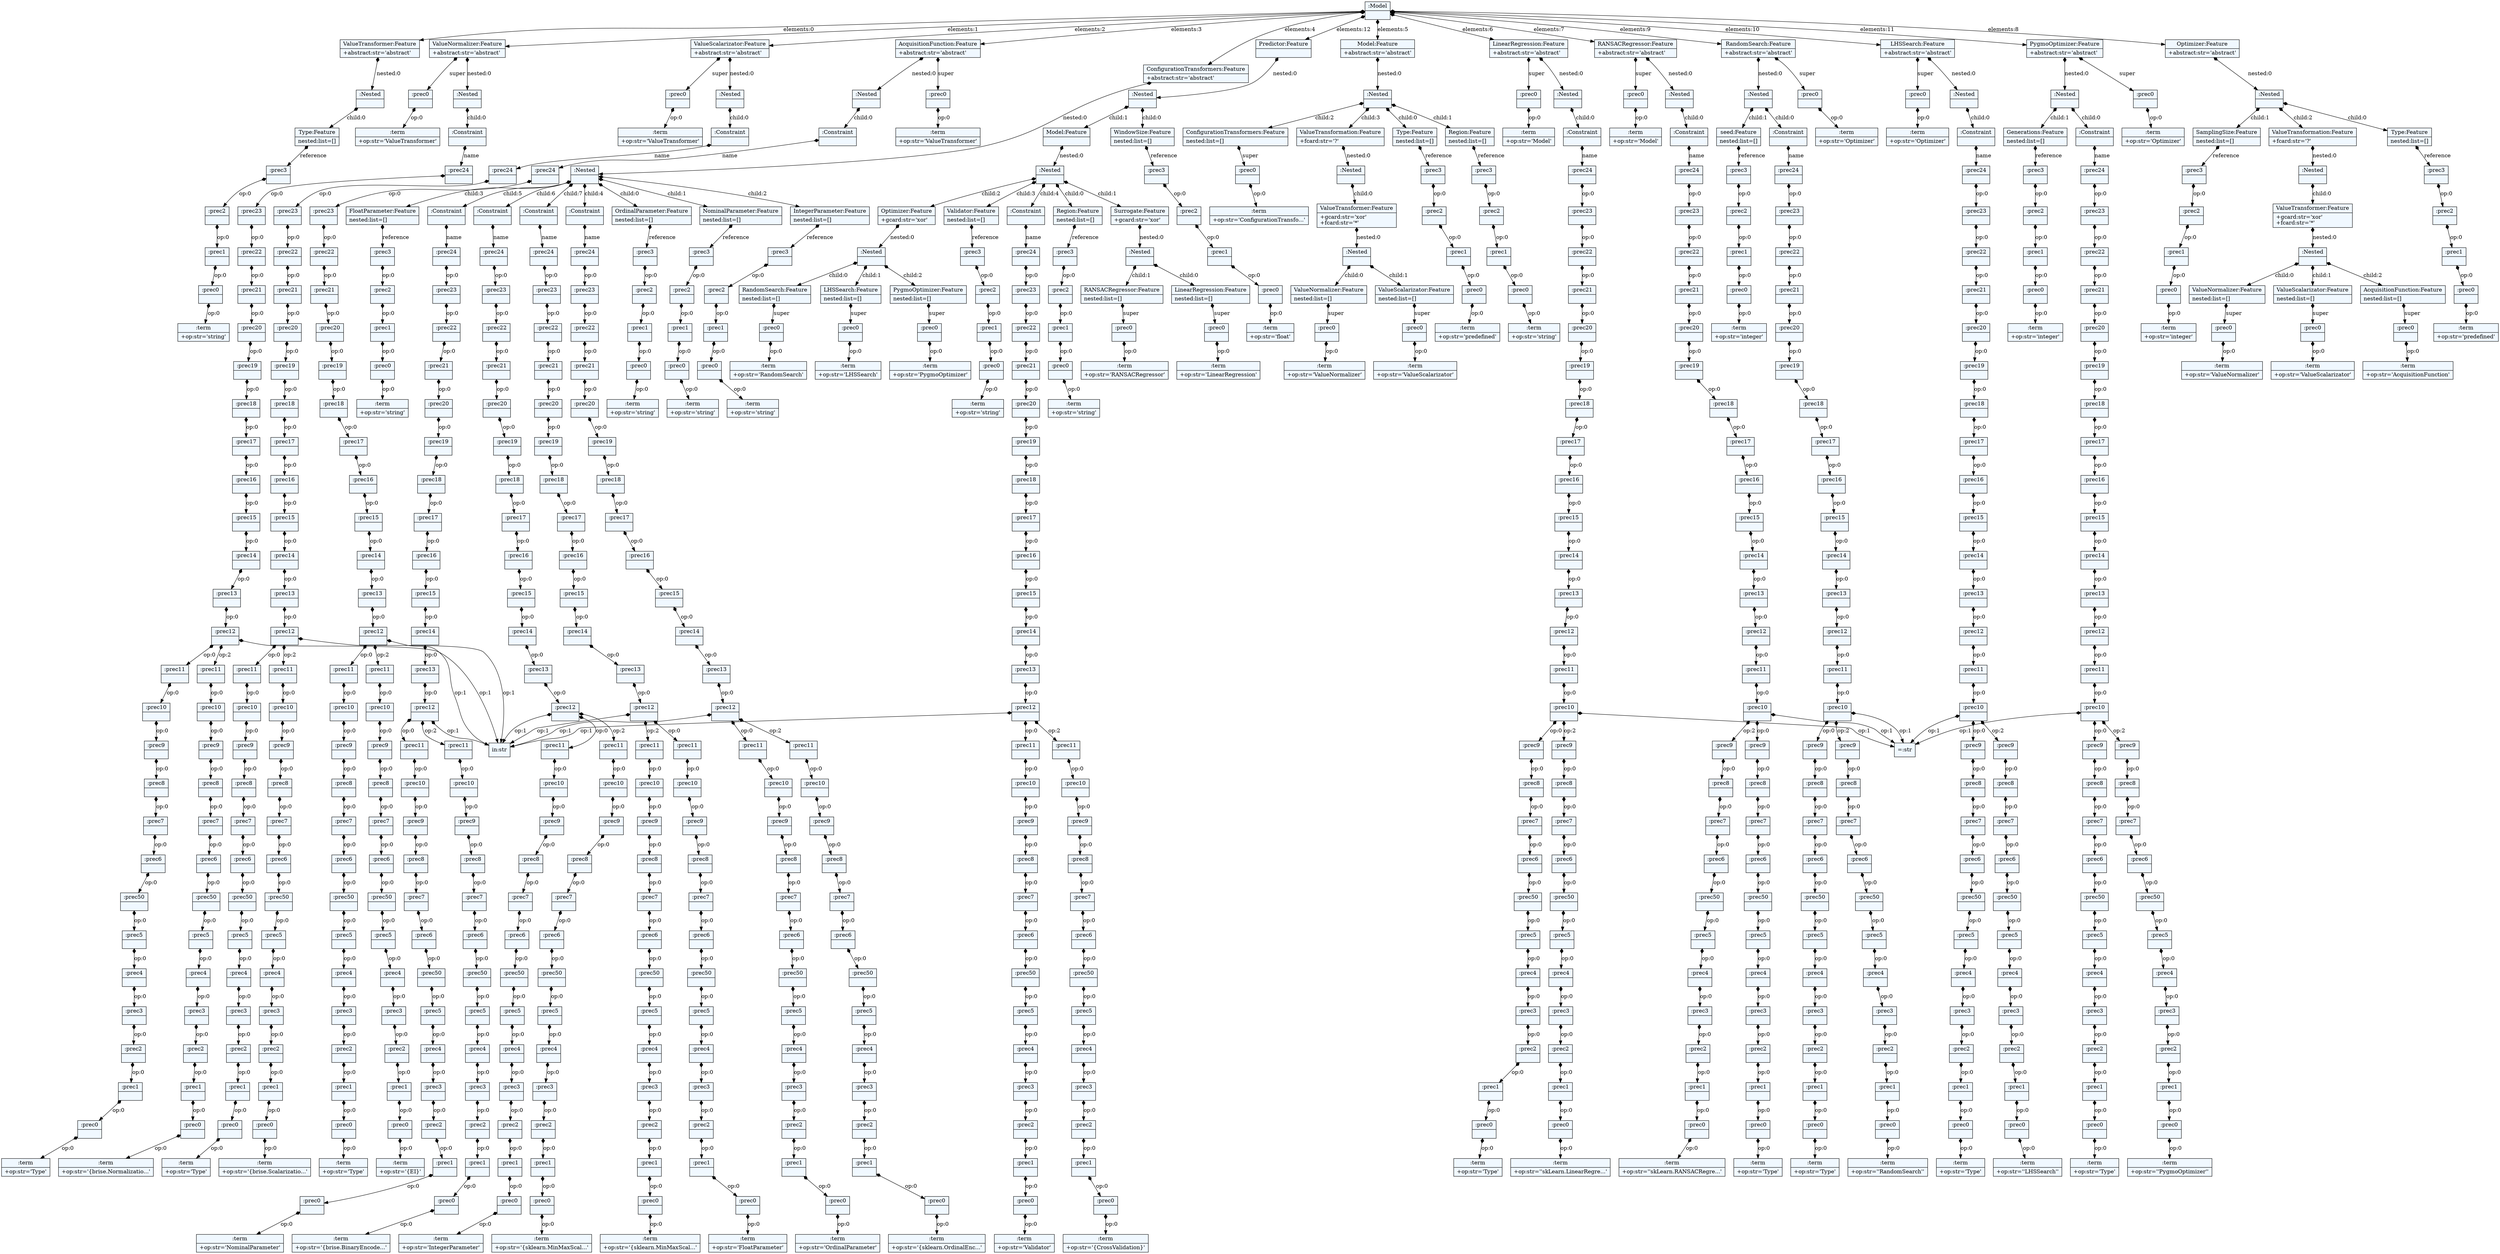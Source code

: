 
    digraph textX {
    fontname = "Bitstream Vera Sans"
    fontsize = 8
    node[
        shape=record,
        style=filled,
        fillcolor=aliceblue
    ]
    nodesep = 0.3
    edge[dir=black,arrowtail=empty]


140696327295568 -> 140696327296672 [label="elements:0" arrowtail=diamond dir=both]
140696327296672 -> 140696327296000 [label="nested:0" arrowtail=diamond dir=both]
140696327296000 -> 140696327297536 [label="child:0" arrowtail=diamond dir=both]
140696327297536 -> 140696327297440 [label="reference" arrowtail=diamond dir=both]
140696327297440 -> 140696327296816 [label="op:0" arrowtail=diamond dir=both]
140696327296816 -> 140696327298352 [label="op:0" arrowtail=diamond dir=both]
140696327298352 -> 140696327298400 [label="op:0" arrowtail=diamond dir=both]
140696327298400 -> 140696327298832 [label="op:0" arrowtail=diamond dir=both]
140696327298832[label="{:term|+op:str='string'\l}"]
140696327298400[label="{:prec0|}"]
140696327298352[label="{:prec1|}"]
140696327296816[label="{:prec2|}"]
140696327297440[label="{:prec3|}"]
140696327297536[label="{Type:Feature|nested:list=[]\l}"]
140696327296000[label="{:Nested|}"]
140696327296672[label="{ValueTransformer:Feature|+abstract:str='abstract'\l}"]
140696327295568 -> 140696327296624 [label="elements:1" arrowtail=diamond dir=both]
140696327296624 -> 140696327295952 [label="super" arrowtail=diamond dir=both]
140696327295952 -> 140696327297632 [label="op:0" arrowtail=diamond dir=both]
140696327297632[label="{:term|+op:str='ValueTransformer'\l}"]
140696327295952[label="{:prec0|}"]
140696327296624 -> 140696327295328 [label="nested:0" arrowtail=diamond dir=both]
140696327295328 -> 140696327298016 [label="child:0" arrowtail=diamond dir=both]
140696327298016 -> 140696327368560 [label="name" arrowtail=diamond dir=both]
140696327368560 -> 140696327367888 [label="op:0" arrowtail=diamond dir=both]
140696327367888 -> 140696327367168 [label="op:0" arrowtail=diamond dir=both]
140696327367168 -> 140696327366448 [label="op:0" arrowtail=diamond dir=both]
140696327366448 -> 140696327365008 [label="op:0" arrowtail=diamond dir=both]
140696327365008 -> 140696327365200 [label="op:0" arrowtail=diamond dir=both]
140696327365200 -> 140696327365152 [label="op:0" arrowtail=diamond dir=both]
140696327365152 -> 140696327366208 [label="op:0" arrowtail=diamond dir=both]
140696327366208 -> 140696327366640 [label="op:0" arrowtail=diamond dir=both]
140696327366640 -> 140696327366112 [label="op:0" arrowtail=diamond dir=both]
140696327366112 -> 140696327367360 [label="op:0" arrowtail=diamond dir=both]
140696327367360 -> 140696327367648 [label="op:0" arrowtail=diamond dir=both]
140696327367648 -> 140696327368224 [label="op:0" arrowtail=diamond dir=both]
140696327368224 -> 140696327368512 [label="op:0" arrowtail=diamond dir=both]
140696327368512 -> 140696327367984 [label="op:0" arrowtail=diamond dir=both]
140696327367984 -> 140696327366256 [label="op:0" arrowtail=diamond dir=both]
140696327366256 -> 140696327366160 [label="op:0" arrowtail=diamond dir=both]
140696327366160 -> 140696327472176 [label="op:0" arrowtail=diamond dir=both]
140696327472176 -> 140696327472752 [label="op:0" arrowtail=diamond dir=both]
140696327472752 -> 140696327471792 [label="op:0" arrowtail=diamond dir=both]
140696327471792 -> 140696327471504 [label="op:0" arrowtail=diamond dir=both]
140696327471504 -> 140696327473328 [label="op:0" arrowtail=diamond dir=both]
140696327473328 -> 140696327473472 [label="op:0" arrowtail=diamond dir=both]
140696327473472 -> 140696327471648 [label="op:0" arrowtail=diamond dir=both]
140696327471648 -> 140696327473568 [label="op:0" arrowtail=diamond dir=both]
140696327473568 -> 140696327474144 [label="op:0" arrowtail=diamond dir=both]
140696327474144 -> 140696327472848 [label="op:0" arrowtail=diamond dir=both]
140696327472848[label="{:term|+op:str='Type'\l}"]
140696327474144[label="{:prec0|}"]
140696327473568[label="{:prec1|}"]
140696327471648[label="{:prec2|}"]
140696327473472[label="{:prec3|}"]
140696327473328[label="{:prec4|}"]
140696327471504[label="{:prec5|}"]
140696327471792[label="{:prec50|}"]
140696327472752[label="{:prec6|}"]
140696327472176[label="{:prec7|}"]
140696327366160[label="{:prec8|}"]
140696327366256[label="{:prec9|}"]
140696327367984[label="{:prec10|}"]
140696327368512[label="{:prec11|}"]
140696327368224 -> "in:str" [label="op:1" arrowtail=diamond dir=both]
140696327368224 -> 140696327365680 [label="op:2" arrowtail=diamond dir=both]
140696327365680 -> 140696327365968 [label="op:0" arrowtail=diamond dir=both]
140696327365968 -> 140696327471696 [label="op:0" arrowtail=diamond dir=both]
140696327471696 -> 140696327471600 [label="op:0" arrowtail=diamond dir=both]
140696327471600 -> 140696327473424 [label="op:0" arrowtail=diamond dir=both]
140696327473424 -> 140696327473520 [label="op:0" arrowtail=diamond dir=both]
140696327473520 -> 140696327473904 [label="op:0" arrowtail=diamond dir=both]
140696327473904 -> 140696327474816 [label="op:0" arrowtail=diamond dir=both]
140696327474816 -> 140696327474288 [label="op:0" arrowtail=diamond dir=both]
140696327474288 -> 140696327474096 [label="op:0" arrowtail=diamond dir=both]
140696327474096 -> 140696327399120 [label="op:0" arrowtail=diamond dir=both]
140696327399120 -> 140696327398256 [label="op:0" arrowtail=diamond dir=both]
140696327398256 -> 140696327398112 [label="op:0" arrowtail=diamond dir=both]
140696327398112 -> 140696327398016 [label="op:0" arrowtail=diamond dir=both]
140696327398016[label="{:term|+op:str='\{brise.Normalizatio...'\l}"]
140696327398112[label="{:prec0|}"]
140696327398256[label="{:prec1|}"]
140696327399120[label="{:prec2|}"]
140696327474096[label="{:prec3|}"]
140696327474288[label="{:prec4|}"]
140696327474816[label="{:prec5|}"]
140696327473904[label="{:prec50|}"]
140696327473520[label="{:prec6|}"]
140696327473424[label="{:prec7|}"]
140696327471600[label="{:prec8|}"]
140696327471696[label="{:prec9|}"]
140696327365968[label="{:prec10|}"]
140696327365680[label="{:prec11|}"]
140696327368224[label="{:prec12|}"]
140696327367648[label="{:prec13|}"]
140696327367360[label="{:prec14|}"]
140696327366112[label="{:prec15|}"]
140696327366640[label="{:prec16|}"]
140696327366208[label="{:prec17|}"]
140696327365152[label="{:prec18|}"]
140696327365200[label="{:prec19|}"]
140696327365008[label="{:prec20|}"]
140696327366448[label="{:prec21|}"]
140696327367168[label="{:prec22|}"]
140696327367888[label="{:prec23|}"]
140696327368560[label="{:prec24|}"]
140696327298016[label="{:Constraint|}"]
140696327295328[label="{:Nested|}"]
140696327296624[label="{ValueNormalizer:Feature|+abstract:str='abstract'\l}"]
140696327295568 -> 140696327298736 [label="elements:2" arrowtail=diamond dir=both]
140696327298736 -> 140696327298256 [label="super" arrowtail=diamond dir=both]
140696327298256 -> 140696327365296 [label="op:0" arrowtail=diamond dir=both]
140696327365296[label="{:term|+op:str='ValueTransformer'\l}"]
140696327298256[label="{:prec0|}"]
140696327298736 -> 140696327368608 [label="nested:0" arrowtail=diamond dir=both]
140696327368608 -> 140696327365056 [label="child:0" arrowtail=diamond dir=both]
140696327365056 -> 140696327365632 [label="name" arrowtail=diamond dir=both]
140696327365632 -> 140696327366928 [label="op:0" arrowtail=diamond dir=both]
140696327366928 -> 140696327368128 [label="op:0" arrowtail=diamond dir=both]
140696327368128 -> 140696327367744 [label="op:0" arrowtail=diamond dir=both]
140696327367744 -> 140696327472656 [label="op:0" arrowtail=diamond dir=both]
140696327472656 -> 140696327472224 [label="op:0" arrowtail=diamond dir=both]
140696327472224 -> 140696327474624 [label="op:0" arrowtail=diamond dir=both]
140696327474624 -> 140696327474768 [label="op:0" arrowtail=diamond dir=both]
140696327474768 -> 140696327398304 [label="op:0" arrowtail=diamond dir=both]
140696327398304 -> 140696327397968 [label="op:0" arrowtail=diamond dir=both]
140696327397968 -> 140696327399744 [label="op:0" arrowtail=diamond dir=both]
140696327399744 -> 140696327400848 [label="op:0" arrowtail=diamond dir=both]
140696327400848 -> 140696327400800 [label="op:0" arrowtail=diamond dir=both]
140696327400800 -> 140696327398640 [label="op:0" arrowtail=diamond dir=both]
140696327398640 -> 140696327400896 [label="op:0" arrowtail=diamond dir=both]
140696327400896 -> 140696327449568 [label="op:0" arrowtail=diamond dir=both]
140696327449568 -> 140696327447120 [label="op:0" arrowtail=diamond dir=both]
140696327447120 -> 140696327447936 [label="op:0" arrowtail=diamond dir=both]
140696327447936 -> 140696327447984 [label="op:0" arrowtail=diamond dir=both]
140696327447984 -> 140696327447792 [label="op:0" arrowtail=diamond dir=both]
140696327447792 -> 140696327449952 [label="op:0" arrowtail=diamond dir=both]
140696327449952 -> 140696327448944 [label="op:0" arrowtail=diamond dir=both]
140696327448944 -> 140696327448656 [label="op:0" arrowtail=diamond dir=both]
140696327448656 -> 140696327450000 [label="op:0" arrowtail=diamond dir=both]
140696327450000 -> 140696327449376 [label="op:0" arrowtail=diamond dir=both]
140696327449376 -> 140696327449808 [label="op:0" arrowtail=diamond dir=both]
140696327449808 -> 140696327004704 [label="op:0" arrowtail=diamond dir=both]
140696327004704[label="{:term|+op:str='Type'\l}"]
140696327449808[label="{:prec0|}"]
140696327449376[label="{:prec1|}"]
140696327450000[label="{:prec2|}"]
140696327448656[label="{:prec3|}"]
140696327448944[label="{:prec4|}"]
140696327449952[label="{:prec5|}"]
140696327447792[label="{:prec50|}"]
140696327447984[label="{:prec6|}"]
140696327447936[label="{:prec7|}"]
140696327447120[label="{:prec8|}"]
140696327449568[label="{:prec9|}"]
140696327400896[label="{:prec10|}"]
140696327398640[label="{:prec11|}"]
140696327400800 -> "in:str" [label="op:1" arrowtail=diamond dir=both]
140696327400800 -> 140696327398784 [label="op:2" arrowtail=diamond dir=both]
140696327398784 -> 140696327446592 [label="op:0" arrowtail=diamond dir=both]
140696327446592 -> 140696327449328 [label="op:0" arrowtail=diamond dir=both]
140696327449328 -> 140696327447888 [label="op:0" arrowtail=diamond dir=both]
140696327447888 -> 140696327449280 [label="op:0" arrowtail=diamond dir=both]
140696327449280 -> 140696327450048 [label="op:0" arrowtail=diamond dir=both]
140696327450048 -> 140696327449856 [label="op:0" arrowtail=diamond dir=both]
140696327449856 -> 140696327004608 [label="op:0" arrowtail=diamond dir=both]
140696327004608 -> 140696327004512 [label="op:0" arrowtail=diamond dir=both]
140696327004512 -> 140696327005808 [label="op:0" arrowtail=diamond dir=both]
140696327005808 -> 140696327006192 [label="op:0" arrowtail=diamond dir=both]
140696327006192 -> 140696327006144 [label="op:0" arrowtail=diamond dir=both]
140696327006144 -> 140696327006384 [label="op:0" arrowtail=diamond dir=both]
140696327006384 -> 140696327006480 [label="op:0" arrowtail=diamond dir=both]
140696327006480[label="{:term|+op:str='\{brise.Scalarizatio...'\l}"]
140696327006384[label="{:prec0|}"]
140696327006144[label="{:prec1|}"]
140696327006192[label="{:prec2|}"]
140696327005808[label="{:prec3|}"]
140696327004512[label="{:prec4|}"]
140696327004608[label="{:prec5|}"]
140696327449856[label="{:prec50|}"]
140696327450048[label="{:prec6|}"]
140696327449280[label="{:prec7|}"]
140696327447888[label="{:prec8|}"]
140696327449328[label="{:prec9|}"]
140696327446592[label="{:prec10|}"]
140696327398784[label="{:prec11|}"]
140696327400800[label="{:prec12|}"]
140696327400848[label="{:prec13|}"]
140696327399744[label="{:prec14|}"]
140696327397968[label="{:prec15|}"]
140696327398304[label="{:prec16|}"]
140696327474768[label="{:prec17|}"]
140696327474624[label="{:prec18|}"]
140696327472224[label="{:prec19|}"]
140696327472656[label="{:prec20|}"]
140696327367744[label="{:prec21|}"]
140696327368128[label="{:prec22|}"]
140696327366928[label="{:prec23|}"]
140696327365632[label="{:prec24|}"]
140696327365056[label="{:Constraint|}"]
140696327368608[label="{:Nested|}"]
140696327298736[label="{ValueScalarizator:Feature|+abstract:str='abstract'\l}"]
140696327295568 -> 140696327296528 [label="elements:3" arrowtail=diamond dir=both]
140696327296528 -> 140696327365248 [label="super" arrowtail=diamond dir=both]
140696327365248 -> 140696327366496 [label="op:0" arrowtail=diamond dir=both]
140696327366496[label="{:term|+op:str='ValueTransformer'\l}"]
140696327365248[label="{:prec0|}"]
140696327296528 -> 140696327366016 [label="nested:0" arrowtail=diamond dir=both]
140696327366016 -> 140696327472896 [label="child:0" arrowtail=diamond dir=both]
140696327472896 -> 140696327398592 [label="name" arrowtail=diamond dir=both]
140696327398592 -> 140696327399696 [label="op:0" arrowtail=diamond dir=both]
140696327399696 -> 140696327397440 [label="op:0" arrowtail=diamond dir=both]
140696327397440 -> 140696327447264 [label="op:0" arrowtail=diamond dir=both]
140696327447264 -> 140696327447312 [label="op:0" arrowtail=diamond dir=both]
140696327447312 -> 140696327448032 [label="op:0" arrowtail=diamond dir=both]
140696327448032 -> 140696327004656 [label="op:0" arrowtail=diamond dir=both]
140696327004656 -> 140696327005520 [label="op:0" arrowtail=diamond dir=both]
140696327005520 -> 140696327006240 [label="op:0" arrowtail=diamond dir=both]
140696327006240 -> 140696327006432 [label="op:0" arrowtail=diamond dir=both]
140696327006432 -> 140696327005184 [label="op:0" arrowtail=diamond dir=both]
140696327005184 -> 140696327005328 [label="op:0" arrowtail=diamond dir=both]
140696327005328 -> 140696327005664 [label="op:0" arrowtail=diamond dir=both]
140696327005664 -> 140696327004416 [label="op:0" arrowtail=diamond dir=both]
140696327004416 -> 140696327004800 [label="op:0" arrowtail=diamond dir=both]
140696327004800 -> 140696327005088 [label="op:0" arrowtail=diamond dir=both]
140696327005088 -> 140696327004224 [label="op:0" arrowtail=diamond dir=both]
140696327004224 -> 140696327004320 [label="op:0" arrowtail=diamond dir=both]
140696327004320 -> 140696327006576 [label="op:0" arrowtail=diamond dir=both]
140696327006576 -> 140696327006672 [label="op:0" arrowtail=diamond dir=both]
140696327006672 -> 140696327006768 [label="op:0" arrowtail=diamond dir=both]
140696327006768 -> 140696327006864 [label="op:0" arrowtail=diamond dir=both]
140696327006864 -> 140696327006960 [label="op:0" arrowtail=diamond dir=both]
140696327006960 -> 140696327007056 [label="op:0" arrowtail=diamond dir=both]
140696327007056 -> 140696327007152 [label="op:0" arrowtail=diamond dir=both]
140696327007152 -> 140696327007248 [label="op:0" arrowtail=diamond dir=both]
140696327007248 -> 140696327007344 [label="op:0" arrowtail=diamond dir=both]
140696327007344[label="{:term|+op:str='Type'\l}"]
140696327007248[label="{:prec0|}"]
140696327007152[label="{:prec1|}"]
140696327007056[label="{:prec2|}"]
140696327006960[label="{:prec3|}"]
140696327006864[label="{:prec4|}"]
140696327006768[label="{:prec5|}"]
140696327006672[label="{:prec50|}"]
140696327006576[label="{:prec6|}"]
140696327004320[label="{:prec7|}"]
140696327004224[label="{:prec8|}"]
140696327005088[label="{:prec9|}"]
140696327004800[label="{:prec10|}"]
140696327004416[label="{:prec11|}"]
140696327005664 -> "in:str" [label="op:1" arrowtail=diamond dir=both]
140696327005664 -> 140696327004464 [label="op:2" arrowtail=diamond dir=both]
140696327004464 -> 140696327005136 [label="op:0" arrowtail=diamond dir=both]
140696327005136 -> 140696327004368 [label="op:0" arrowtail=diamond dir=both]
140696327004368 -> 140696327006720 [label="op:0" arrowtail=diamond dir=both]
140696327006720 -> 140696327006912 [label="op:0" arrowtail=diamond dir=both]
140696327006912 -> 140696327007104 [label="op:0" arrowtail=diamond dir=both]
140696327007104 -> 140696327007296 [label="op:0" arrowtail=diamond dir=both]
140696327007296 -> 140696327007440 [label="op:0" arrowtail=diamond dir=both]
140696327007440 -> 140696327007536 [label="op:0" arrowtail=diamond dir=both]
140696327007536 -> 140696327007632 [label="op:0" arrowtail=diamond dir=both]
140696327007632 -> 140696327007728 [label="op:0" arrowtail=diamond dir=both]
140696327007728 -> 140696327007824 [label="op:0" arrowtail=diamond dir=both]
140696327007824 -> 140696327007920 [label="op:0" arrowtail=diamond dir=both]
140696327007920 -> 140696327008016 [label="op:0" arrowtail=diamond dir=both]
140696327008016[label="{:term|+op:str='\{EI\}'\l}"]
140696327007920[label="{:prec0|}"]
140696327007824[label="{:prec1|}"]
140696327007728[label="{:prec2|}"]
140696327007632[label="{:prec3|}"]
140696327007536[label="{:prec4|}"]
140696327007440[label="{:prec5|}"]
140696327007296[label="{:prec50|}"]
140696327007104[label="{:prec6|}"]
140696327006912[label="{:prec7|}"]
140696327006720[label="{:prec8|}"]
140696327004368[label="{:prec9|}"]
140696327005136[label="{:prec10|}"]
140696327004464[label="{:prec11|}"]
140696327005664[label="{:prec12|}"]
140696327005328[label="{:prec13|}"]
140696327005184[label="{:prec14|}"]
140696327006432[label="{:prec15|}"]
140696327006240[label="{:prec16|}"]
140696327005520[label="{:prec17|}"]
140696327004656[label="{:prec18|}"]
140696327448032[label="{:prec19|}"]
140696327447312[label="{:prec20|}"]
140696327447264[label="{:prec21|}"]
140696327397440[label="{:prec22|}"]
140696327399696[label="{:prec23|}"]
140696327398592[label="{:prec24|}"]
140696327472896[label="{:Constraint|}"]
140696327366016[label="{:Nested|}"]
140696327296528[label="{AcquisitionFunction:Feature|+abstract:str='abstract'\l}"]
140696327295568 -> 140696327298496 [label="elements:4" arrowtail=diamond dir=both]
140696327298496 -> 140696327474576 [label="nested:0" arrowtail=diamond dir=both]
140696327474576 -> 140696327401280 [label="child:0" arrowtail=diamond dir=both]
140696327401280 -> 140696327448800 [label="reference" arrowtail=diamond dir=both]
140696327448800 -> 140696327004560 [label="op:0" arrowtail=diamond dir=both]
140696327004560 -> 140696327006096 [label="op:0" arrowtail=diamond dir=both]
140696327006096 -> 140696327005232 [label="op:0" arrowtail=diamond dir=both]
140696327005232 -> 140696327005568 [label="op:0" arrowtail=diamond dir=both]
140696327005568[label="{:term|+op:str='string'\l}"]
140696327005232[label="{:prec0|}"]
140696327006096[label="{:prec1|}"]
140696327004560[label="{:prec2|}"]
140696327448800[label="{:prec3|}"]
140696327401280[label="{OrdinalParameter:Feature|nested:list=[]\l}"]
140696327474576 -> 140696327449904 [label="child:1" arrowtail=diamond dir=both]
140696327449904 -> 140696327005904 [label="reference" arrowtail=diamond dir=both]
140696327005904 -> 140696327005616 [label="op:0" arrowtail=diamond dir=both]
140696327005616 -> 140696327004272 [label="op:0" arrowtail=diamond dir=both]
140696327004272 -> 140696327006816 [label="op:0" arrowtail=diamond dir=both]
140696327006816 -> 140696327007200 [label="op:0" arrowtail=diamond dir=both]
140696327007200[label="{:term|+op:str='string'\l}"]
140696327006816[label="{:prec0|}"]
140696327004272[label="{:prec1|}"]
140696327005616[label="{:prec2|}"]
140696327005904[label="{:prec3|}"]
140696327449904[label="{NominalParameter:Feature|nested:list=[]\l}"]
140696327474576 -> 140696327006528 [label="child:2" arrowtail=diamond dir=both]
140696327006528 -> 140696327006624 [label="reference" arrowtail=diamond dir=both]
140696327006624 -> 140696327007392 [label="op:0" arrowtail=diamond dir=both]
140696327007392 -> 140696327007584 [label="op:0" arrowtail=diamond dir=both]
140696327007584 -> 140696327007680 [label="op:0" arrowtail=diamond dir=both]
140696327007680 -> 140696327007872 [label="op:0" arrowtail=diamond dir=both]
140696327007872[label="{:term|+op:str='string'\l}"]
140696327007680[label="{:prec0|}"]
140696327007584[label="{:prec1|}"]
140696327007392[label="{:prec2|}"]
140696327006624[label="{:prec3|}"]
140696327006528[label="{IntegerParameter:Feature|nested:list=[]\l}"]
140696327474576 -> 140696327449424 [label="child:3" arrowtail=diamond dir=both]
140696327449424 -> 140696327007008 [label="reference" arrowtail=diamond dir=both]
140696327007008 -> 140696327007776 [label="op:0" arrowtail=diamond dir=both]
140696327007776 -> 140696327008064 [label="op:0" arrowtail=diamond dir=both]
140696327008064 -> 140696327008160 [label="op:0" arrowtail=diamond dir=both]
140696327008160 -> 140696326910016 [label="op:0" arrowtail=diamond dir=both]
140696326910016[label="{:term|+op:str='string'\l}"]
140696327008160[label="{:prec0|}"]
140696327008064[label="{:prec1|}"]
140696327007776[label="{:prec2|}"]
140696327007008[label="{:prec3|}"]
140696327449424[label="{FloatParameter:Feature|nested:list=[]\l}"]
140696327474576 -> 140696327007488 [label="child:4" arrowtail=diamond dir=both]
140696327007488 -> 140696327008208 [label="name" arrowtail=diamond dir=both]
140696327008208 -> 140696326910112 [label="op:0" arrowtail=diamond dir=both]
140696326910112 -> 140696326910208 [label="op:0" arrowtail=diamond dir=both]
140696326910208 -> 140696326910256 [label="op:0" arrowtail=diamond dir=both]
140696326910256 -> 140696326910352 [label="op:0" arrowtail=diamond dir=both]
140696326910352 -> 140696326910448 [label="op:0" arrowtail=diamond dir=both]
140696326910448 -> 140696326910544 [label="op:0" arrowtail=diamond dir=both]
140696326910544 -> 140696326910640 [label="op:0" arrowtail=diamond dir=both]
140696326910640 -> 140696326910736 [label="op:0" arrowtail=diamond dir=both]
140696326910736 -> 140696326910832 [label="op:0" arrowtail=diamond dir=both]
140696326910832 -> 140696326910928 [label="op:0" arrowtail=diamond dir=both]
140696326910928 -> 140696326911024 [label="op:0" arrowtail=diamond dir=both]
140696326911024 -> 140696326911120 [label="op:0" arrowtail=diamond dir=both]
140696326911120 -> 140696326911216 [label="op:0" arrowtail=diamond dir=both]
140696326911216 -> 140696326911312 [label="op:0" arrowtail=diamond dir=both]
140696326911312 -> 140696326911408 [label="op:0" arrowtail=diamond dir=both]
140696326911408 -> 140696326911504 [label="op:0" arrowtail=diamond dir=both]
140696326911504 -> 140696326911600 [label="op:0" arrowtail=diamond dir=both]
140696326911600 -> 140696326911696 [label="op:0" arrowtail=diamond dir=both]
140696326911696 -> 140696326911792 [label="op:0" arrowtail=diamond dir=both]
140696326911792 -> 140696326911888 [label="op:0" arrowtail=diamond dir=both]
140696326911888 -> 140696326911984 [label="op:0" arrowtail=diamond dir=both]
140696326911984 -> 140696326912080 [label="op:0" arrowtail=diamond dir=both]
140696326912080 -> 140696326912176 [label="op:0" arrowtail=diamond dir=both]
140696326912176 -> 140696326912272 [label="op:0" arrowtail=diamond dir=both]
140696326912272 -> 140696326912368 [label="op:0" arrowtail=diamond dir=both]
140696326912368 -> 140696326912464 [label="op:0" arrowtail=diamond dir=both]
140696326912464[label="{:term|+op:str='OrdinalParameter'\l}"]
140696326912368[label="{:prec0|}"]
140696326912272[label="{:prec1|}"]
140696326912176[label="{:prec2|}"]
140696326912080[label="{:prec3|}"]
140696326911984[label="{:prec4|}"]
140696326911888[label="{:prec5|}"]
140696326911792[label="{:prec50|}"]
140696326911696[label="{:prec6|}"]
140696326911600[label="{:prec7|}"]
140696326911504[label="{:prec8|}"]
140696326911408[label="{:prec9|}"]
140696326911312[label="{:prec10|}"]
140696326911216[label="{:prec11|}"]
140696326911120 -> "in:str" [label="op:1" arrowtail=diamond dir=both]
140696326911120 -> 140696326911264 [label="op:2" arrowtail=diamond dir=both]
140696326911264 -> 140696326911456 [label="op:0" arrowtail=diamond dir=both]
140696326911456 -> 140696326911648 [label="op:0" arrowtail=diamond dir=both]
140696326911648 -> 140696326911840 [label="op:0" arrowtail=diamond dir=both]
140696326911840 -> 140696326912032 [label="op:0" arrowtail=diamond dir=both]
140696326912032 -> 140696326912224 [label="op:0" arrowtail=diamond dir=both]
140696326912224 -> 140696326912416 [label="op:0" arrowtail=diamond dir=both]
140696326912416 -> 140696326912560 [label="op:0" arrowtail=diamond dir=both]
140696326912560 -> 140696326912656 [label="op:0" arrowtail=diamond dir=both]
140696326912656 -> 140696326912752 [label="op:0" arrowtail=diamond dir=both]
140696326912752 -> 140696326912848 [label="op:0" arrowtail=diamond dir=both]
140696326912848 -> 140696326912944 [label="op:0" arrowtail=diamond dir=both]
140696326912944 -> 140696326913040 [label="op:0" arrowtail=diamond dir=both]
140696326913040 -> 140696326913136 [label="op:0" arrowtail=diamond dir=both]
140696326913136[label="{:term|+op:str='\{sklearn.OrdinalEnc...'\l}"]
140696326913040[label="{:prec0|}"]
140696326912944[label="{:prec1|}"]
140696326912848[label="{:prec2|}"]
140696326912752[label="{:prec3|}"]
140696326912656[label="{:prec4|}"]
140696326912560[label="{:prec5|}"]
140696326912416[label="{:prec50|}"]
140696326912224[label="{:prec6|}"]
140696326912032[label="{:prec7|}"]
140696326911840[label="{:prec8|}"]
140696326911648[label="{:prec9|}"]
140696326911456[label="{:prec10|}"]
140696326911264[label="{:prec11|}"]
140696326911120[label="{:prec12|}"]
140696326911024[label="{:prec13|}"]
140696326910928[label="{:prec14|}"]
140696326910832[label="{:prec15|}"]
140696326910736[label="{:prec16|}"]
140696326910640[label="{:prec17|}"]
140696326910544[label="{:prec18|}"]
140696326910448[label="{:prec19|}"]
140696326910352[label="{:prec20|}"]
140696326910256[label="{:prec21|}"]
140696326910208[label="{:prec22|}"]
140696326910112[label="{:prec23|}"]
140696327008208[label="{:prec24|}"]
140696327007488[label="{:Constraint|}"]
140696327474576 -> 140696327005040 [label="child:5" arrowtail=diamond dir=both]
140696327005040 -> 140696326910304 [label="name" arrowtail=diamond dir=both]
140696326910304 -> 140696326910496 [label="op:0" arrowtail=diamond dir=both]
140696326910496 -> 140696326910688 [label="op:0" arrowtail=diamond dir=both]
140696326910688 -> 140696326910784 [label="op:0" arrowtail=diamond dir=both]
140696326910784 -> 140696326910976 [label="op:0" arrowtail=diamond dir=both]
140696326910976 -> 140696326911168 [label="op:0" arrowtail=diamond dir=both]
140696326911168 -> 140696326911552 [label="op:0" arrowtail=diamond dir=both]
140696326911552 -> 140696326911936 [label="op:0" arrowtail=diamond dir=both]
140696326911936 -> 140696326912320 [label="op:0" arrowtail=diamond dir=both]
140696326912320 -> 140696326912608 [label="op:0" arrowtail=diamond dir=both]
140696326912608 -> 140696326912800 [label="op:0" arrowtail=diamond dir=both]
140696326912800 -> 140696326912992 [label="op:0" arrowtail=diamond dir=both]
140696326912992 -> 140696326913184 [label="op:0" arrowtail=diamond dir=both]
140696326913184 -> 140696326913280 [label="op:0" arrowtail=diamond dir=both]
140696326913280 -> 140696326913376 [label="op:0" arrowtail=diamond dir=both]
140696326913376 -> 140696326913472 [label="op:0" arrowtail=diamond dir=both]
140696326913472 -> 140696326913568 [label="op:0" arrowtail=diamond dir=both]
140696326913568 -> 140696326913664 [label="op:0" arrowtail=diamond dir=both]
140696326913664 -> 140696326913760 [label="op:0" arrowtail=diamond dir=both]
140696326913760 -> 140696326913856 [label="op:0" arrowtail=diamond dir=both]
140696326913856 -> 140696326913952 [label="op:0" arrowtail=diamond dir=both]
140696326913952 -> 140696326942784 [label="op:0" arrowtail=diamond dir=both]
140696326942784 -> 140696326942880 [label="op:0" arrowtail=diamond dir=both]
140696326942880 -> 140696326942976 [label="op:0" arrowtail=diamond dir=both]
140696326942976 -> 140696326943072 [label="op:0" arrowtail=diamond dir=both]
140696326943072 -> 140696326943168 [label="op:0" arrowtail=diamond dir=both]
140696326943168 -> 140696326943264 [label="op:0" arrowtail=diamond dir=both]
140696326943264[label="{:term|+op:str='NominalParameter'\l}"]
140696326943168[label="{:prec0|}"]
140696326943072[label="{:prec1|}"]
140696326942976[label="{:prec2|}"]
140696326942880[label="{:prec3|}"]
140696326942784[label="{:prec4|}"]
140696326913952[label="{:prec5|}"]
140696326913856[label="{:prec50|}"]
140696326913760[label="{:prec6|}"]
140696326913664[label="{:prec7|}"]
140696326913568[label="{:prec8|}"]
140696326913472[label="{:prec9|}"]
140696326913376[label="{:prec10|}"]
140696326913280[label="{:prec11|}"]
140696326913184 -> "in:str" [label="op:1" arrowtail=diamond dir=both]
140696326913184 -> 140696326913328 [label="op:2" arrowtail=diamond dir=both]
140696326913328 -> 140696326913520 [label="op:0" arrowtail=diamond dir=both]
140696326913520 -> 140696326913712 [label="op:0" arrowtail=diamond dir=both]
140696326913712 -> 140696326913904 [label="op:0" arrowtail=diamond dir=both]
140696326913904 -> 140696326942832 [label="op:0" arrowtail=diamond dir=both]
140696326942832 -> 140696326943024 [label="op:0" arrowtail=diamond dir=both]
140696326943024 -> 140696326943216 [label="op:0" arrowtail=diamond dir=both]
140696326943216 -> 140696326943360 [label="op:0" arrowtail=diamond dir=both]
140696326943360 -> 140696326943456 [label="op:0" arrowtail=diamond dir=both]
140696326943456 -> 140696326943552 [label="op:0" arrowtail=diamond dir=both]
140696326943552 -> 140696326943648 [label="op:0" arrowtail=diamond dir=both]
140696326943648 -> 140696326943744 [label="op:0" arrowtail=diamond dir=both]
140696326943744 -> 140696326943840 [label="op:0" arrowtail=diamond dir=both]
140696326943840 -> 140696326943936 [label="op:0" arrowtail=diamond dir=both]
140696326943936[label="{:term|+op:str='\{brise.BinaryEncode...'\l}"]
140696326943840[label="{:prec0|}"]
140696326943744[label="{:prec1|}"]
140696326943648[label="{:prec2|}"]
140696326943552[label="{:prec3|}"]
140696326943456[label="{:prec4|}"]
140696326943360[label="{:prec5|}"]
140696326943216[label="{:prec50|}"]
140696326943024[label="{:prec6|}"]
140696326942832[label="{:prec7|}"]
140696326913904[label="{:prec8|}"]
140696326913712[label="{:prec9|}"]
140696326913520[label="{:prec10|}"]
140696326913328[label="{:prec11|}"]
140696326913184[label="{:prec12|}"]
140696326912992[label="{:prec13|}"]
140696326912800[label="{:prec14|}"]
140696326912608[label="{:prec15|}"]
140696326912320[label="{:prec16|}"]
140696326911936[label="{:prec17|}"]
140696326911552[label="{:prec18|}"]
140696326911168[label="{:prec19|}"]
140696326910976[label="{:prec20|}"]
140696326910784[label="{:prec21|}"]
140696326910688[label="{:prec22|}"]
140696326910496[label="{:prec23|}"]
140696326910304[label="{:prec24|}"]
140696327005040[label="{:Constraint|}"]
140696327474576 -> 140696326910160 [label="child:6" arrowtail=diamond dir=both]
140696326910160 -> 140696326910880 [label="name" arrowtail=diamond dir=both]
140696326910880 -> 140696326911360 [label="op:0" arrowtail=diamond dir=both]
140696326911360 -> 140696326912128 [label="op:0" arrowtail=diamond dir=both]
140696326912128 -> 140696326912512 [label="op:0" arrowtail=diamond dir=both]
140696326912512 -> 140696326912896 [label="op:0" arrowtail=diamond dir=both]
140696326912896 -> 140696326913232 [label="op:0" arrowtail=diamond dir=both]
140696326913232 -> 140696326913616 [label="op:0" arrowtail=diamond dir=both]
140696326913616 -> 140696326914000 [label="op:0" arrowtail=diamond dir=both]
140696326914000 -> 140696326943120 [label="op:0" arrowtail=diamond dir=both]
140696326943120 -> 140696326943408 [label="op:0" arrowtail=diamond dir=both]
140696326943408 -> 140696326943600 [label="op:0" arrowtail=diamond dir=both]
140696326943600 -> 140696326943792 [label="op:0" arrowtail=diamond dir=both]
140696326943792 -> 140696326943984 [label="op:0" arrowtail=diamond dir=both]
140696326943984 -> 140696326944080 [label="op:0" arrowtail=diamond dir=both]
140696326944080 -> 140696326944176 [label="op:0" arrowtail=diamond dir=both]
140696326944176 -> 140696326944272 [label="op:0" arrowtail=diamond dir=both]
140696326944272 -> 140696326944368 [label="op:0" arrowtail=diamond dir=both]
140696326944368 -> 140696326944464 [label="op:0" arrowtail=diamond dir=both]
140696326944464 -> 140696326944560 [label="op:0" arrowtail=diamond dir=both]
140696326944560 -> 140696326944656 [label="op:0" arrowtail=diamond dir=both]
140696326944656 -> 140696326944752 [label="op:0" arrowtail=diamond dir=both]
140696326944752 -> 140696326944848 [label="op:0" arrowtail=diamond dir=both]
140696326944848 -> 140696326944944 [label="op:0" arrowtail=diamond dir=both]
140696326944944 -> 140696326945040 [label="op:0" arrowtail=diamond dir=both]
140696326945040 -> 140696326945136 [label="op:0" arrowtail=diamond dir=both]
140696326945136 -> 140696326945232 [label="op:0" arrowtail=diamond dir=both]
140696326945232 -> 140696326945328 [label="op:0" arrowtail=diamond dir=both]
140696326945328[label="{:term|+op:str='IntegerParameter'\l}"]
140696326945232[label="{:prec0|}"]
140696326945136[label="{:prec1|}"]
140696326945040[label="{:prec2|}"]
140696326944944[label="{:prec3|}"]
140696326944848[label="{:prec4|}"]
140696326944752[label="{:prec5|}"]
140696326944656[label="{:prec50|}"]
140696326944560[label="{:prec6|}"]
140696326944464[label="{:prec7|}"]
140696326944368[label="{:prec8|}"]
140696326944272[label="{:prec9|}"]
140696326944176[label="{:prec10|}"]
140696326944080[label="{:prec11|}"]
140696326943984 -> "in:str" [label="op:1" arrowtail=diamond dir=both]
140696326943984 -> 140696326944128 [label="op:2" arrowtail=diamond dir=both]
140696326944128 -> 140696326944320 [label="op:0" arrowtail=diamond dir=both]
140696326944320 -> 140696326944512 [label="op:0" arrowtail=diamond dir=both]
140696326944512 -> 140696326944704 [label="op:0" arrowtail=diamond dir=both]
140696326944704 -> 140696326944896 [label="op:0" arrowtail=diamond dir=both]
140696326944896 -> 140696326945088 [label="op:0" arrowtail=diamond dir=both]
140696326945088 -> 140696326945280 [label="op:0" arrowtail=diamond dir=both]
140696326945280 -> 140696326945424 [label="op:0" arrowtail=diamond dir=both]
140696326945424 -> 140696326945520 [label="op:0" arrowtail=diamond dir=both]
140696326945520 -> 140696326945616 [label="op:0" arrowtail=diamond dir=both]
140696326945616 -> 140696326945712 [label="op:0" arrowtail=diamond dir=both]
140696326945712 -> 140696326945808 [label="op:0" arrowtail=diamond dir=both]
140696326945808 -> 140696326945904 [label="op:0" arrowtail=diamond dir=both]
140696326945904 -> 140696326946000 [label="op:0" arrowtail=diamond dir=both]
140696326946000[label="{:term|+op:str='\{sklearn.MinMaxScal...'\l}"]
140696326945904[label="{:prec0|}"]
140696326945808[label="{:prec1|}"]
140696326945712[label="{:prec2|}"]
140696326945616[label="{:prec3|}"]
140696326945520[label="{:prec4|}"]
140696326945424[label="{:prec5|}"]
140696326945280[label="{:prec50|}"]
140696326945088[label="{:prec6|}"]
140696326944896[label="{:prec7|}"]
140696326944704[label="{:prec8|}"]
140696326944512[label="{:prec9|}"]
140696326944320[label="{:prec10|}"]
140696326944128[label="{:prec11|}"]
140696326943984[label="{:prec12|}"]
140696326943792[label="{:prec13|}"]
140696326943600[label="{:prec14|}"]
140696326943408[label="{:prec15|}"]
140696326943120[label="{:prec16|}"]
140696326914000[label="{:prec17|}"]
140696326913616[label="{:prec18|}"]
140696326913232[label="{:prec19|}"]
140696326912896[label="{:prec20|}"]
140696326912512[label="{:prec21|}"]
140696326912128[label="{:prec22|}"]
140696326911360[label="{:prec23|}"]
140696326910880[label="{:prec24|}"]
140696326910160[label="{:Constraint|}"]
140696327474576 -> 140696326910592 [label="child:7" arrowtail=diamond dir=both]
140696326910592 -> 140696326912704 [label="name" arrowtail=diamond dir=both]
140696326912704 -> 140696326913424 [label="op:0" arrowtail=diamond dir=both]
140696326913424 -> 140696326942928 [label="op:0" arrowtail=diamond dir=both]
140696326942928 -> 140696326943312 [label="op:0" arrowtail=diamond dir=both]
140696326943312 -> 140696326943696 [label="op:0" arrowtail=diamond dir=both]
140696326943696 -> 140696326944032 [label="op:0" arrowtail=diamond dir=both]
140696326944032 -> 140696326944416 [label="op:0" arrowtail=diamond dir=both]
140696326944416 -> 140696326944800 [label="op:0" arrowtail=diamond dir=both]
140696326944800 -> 140696326945184 [label="op:0" arrowtail=diamond dir=both]
140696326945184 -> 140696326945472 [label="op:0" arrowtail=diamond dir=both]
140696326945472 -> 140696326945664 [label="op:0" arrowtail=diamond dir=both]
140696326945664 -> 140696326945856 [label="op:0" arrowtail=diamond dir=both]
140696326945856 -> 140696326946048 [label="op:0" arrowtail=diamond dir=both]
140696326946048 -> 140696326946144 [label="op:0" arrowtail=diamond dir=both]
140696326946144 -> 140696326946240 [label="op:0" arrowtail=diamond dir=both]
140696326946240 -> 140696326946336 [label="op:0" arrowtail=diamond dir=both]
140696326946336 -> 140696326946432 [label="op:0" arrowtail=diamond dir=both]
140696326946432 -> 140696326946528 [label="op:0" arrowtail=diamond dir=both]
140696326946528 -> 140696326946624 [label="op:0" arrowtail=diamond dir=both]
140696326946624 -> 140696326946720 [label="op:0" arrowtail=diamond dir=both]
140696326946720 -> 140696326455360 [label="op:0" arrowtail=diamond dir=both]
140696326455360 -> 140696326455456 [label="op:0" arrowtail=diamond dir=both]
140696326455456 -> 140696326455552 [label="op:0" arrowtail=diamond dir=both]
140696326455552 -> 140696326455648 [label="op:0" arrowtail=diamond dir=both]
140696326455648 -> 140696326455744 [label="op:0" arrowtail=diamond dir=both]
140696326455744 -> 140696326455840 [label="op:0" arrowtail=diamond dir=both]
140696326455840 -> 140696326455936 [label="op:0" arrowtail=diamond dir=both]
140696326455936[label="{:term|+op:str='FloatParameter'\l}"]
140696326455840[label="{:prec0|}"]
140696326455744[label="{:prec1|}"]
140696326455648[label="{:prec2|}"]
140696326455552[label="{:prec3|}"]
140696326455456[label="{:prec4|}"]
140696326455360[label="{:prec5|}"]
140696326946720[label="{:prec50|}"]
140696326946624[label="{:prec6|}"]
140696326946528[label="{:prec7|}"]
140696326946432[label="{:prec8|}"]
140696326946336[label="{:prec9|}"]
140696326946240[label="{:prec10|}"]
140696326946144[label="{:prec11|}"]
140696326946048 -> "in:str" [label="op:1" arrowtail=diamond dir=both]
140696326946048 -> 140696326946192 [label="op:2" arrowtail=diamond dir=both]
140696326946192 -> 140696326946384 [label="op:0" arrowtail=diamond dir=both]
140696326946384 -> 140696326946576 [label="op:0" arrowtail=diamond dir=both]
140696326946576 -> 140696326946768 [label="op:0" arrowtail=diamond dir=both]
140696326946768 -> 140696326455504 [label="op:0" arrowtail=diamond dir=both]
140696326455504 -> 140696326455696 [label="op:0" arrowtail=diamond dir=both]
140696326455696 -> 140696326455888 [label="op:0" arrowtail=diamond dir=both]
140696326455888 -> 140696326456032 [label="op:0" arrowtail=diamond dir=both]
140696326456032 -> 140696326456128 [label="op:0" arrowtail=diamond dir=both]
140696326456128 -> 140696326456224 [label="op:0" arrowtail=diamond dir=both]
140696326456224 -> 140696326456320 [label="op:0" arrowtail=diamond dir=both]
140696326456320 -> 140696326456416 [label="op:0" arrowtail=diamond dir=both]
140696326456416 -> 140696326456512 [label="op:0" arrowtail=diamond dir=both]
140696326456512 -> 140696326456608 [label="op:0" arrowtail=diamond dir=both]
140696326456608[label="{:term|+op:str='\{sklearn.MinMaxScal...'\l}"]
140696326456512[label="{:prec0|}"]
140696326456416[label="{:prec1|}"]
140696326456320[label="{:prec2|}"]
140696326456224[label="{:prec3|}"]
140696326456128[label="{:prec4|}"]
140696326456032[label="{:prec5|}"]
140696326455888[label="{:prec50|}"]
140696326455696[label="{:prec6|}"]
140696326455504[label="{:prec7|}"]
140696326946768[label="{:prec8|}"]
140696326946576[label="{:prec9|}"]
140696326946384[label="{:prec10|}"]
140696326946192[label="{:prec11|}"]
140696326946048[label="{:prec12|}"]
140696326945856[label="{:prec13|}"]
140696326945664[label="{:prec14|}"]
140696326945472[label="{:prec15|}"]
140696326945184[label="{:prec16|}"]
140696326944800[label="{:prec17|}"]
140696326944416[label="{:prec18|}"]
140696326944032[label="{:prec19|}"]
140696326943696[label="{:prec20|}"]
140696326943312[label="{:prec21|}"]
140696326942928[label="{:prec22|}"]
140696326913424[label="{:prec23|}"]
140696326912704[label="{:prec24|}"]
140696326910592[label="{:Constraint|}"]
140696327474576[label="{:Nested|}"]
140696327298496[label="{ConfigurationTransformers:Feature|+abstract:str='abstract'\l}"]
140696327295568 -> 140696327367216 [label="elements:5" arrowtail=diamond dir=both]
140696327367216 -> 140696327399840 [label="nested:0" arrowtail=diamond dir=both]
140696327399840 -> 140696327008112 [label="child:0" arrowtail=diamond dir=both]
140696327008112 -> 140696326943888 [label="reference" arrowtail=diamond dir=both]
140696326943888 -> 140696326944608 [label="op:0" arrowtail=diamond dir=both]
140696326944608 -> 140696326945376 [label="op:0" arrowtail=diamond dir=both]
140696326945376 -> 140696326945760 [label="op:0" arrowtail=diamond dir=both]
140696326945760 -> 140696326946096 [label="op:0" arrowtail=diamond dir=both]
140696326946096[label="{:term|+op:str='predefined'\l}"]
140696326945760[label="{:prec0|}"]
140696326945376[label="{:prec1|}"]
140696326944608[label="{:prec2|}"]
140696326943888[label="{:prec3|}"]
140696327008112[label="{Type:Feature|nested:list=[]\l}"]
140696327399840 -> 140696326943504 [label="child:1" arrowtail=diamond dir=both]
140696326943504 -> 140696326944992 [label="reference" arrowtail=diamond dir=both]
140696326944992 -> 140696326945952 [label="op:0" arrowtail=diamond dir=both]
140696326945952 -> 140696326946480 [label="op:0" arrowtail=diamond dir=both]
140696326946480 -> 140696326455408 [label="op:0" arrowtail=diamond dir=both]
140696326455408 -> 140696326455792 [label="op:0" arrowtail=diamond dir=both]
140696326455792[label="{:term|+op:str='string'\l}"]
140696326455408[label="{:prec0|}"]
140696326946480[label="{:prec1|}"]
140696326945952[label="{:prec2|}"]
140696326944992[label="{:prec3|}"]
140696326943504[label="{Region:Feature|nested:list=[]\l}"]
140696327399840 -> 140696326945568 [label="child:2" arrowtail=diamond dir=both]
140696326945568 -> 140696326946672 [label="super" arrowtail=diamond dir=both]
140696326946672 -> 140696326455984 [label="op:0" arrowtail=diamond dir=both]
140696326455984[label="{:term|+op:str='ConfigurationTransfo...'\l}"]
140696326946672[label="{:prec0|}"]
140696326945568[label="{ConfigurationTransformers:Feature|nested:list=[]\l}"]
140696327399840 -> 140696326946288 [label="child:3" arrowtail=diamond dir=both]
140696326946288 -> 140696326456176 [label="nested:0" arrowtail=diamond dir=both]
140696326456176 -> 140696326456560 [label="child:0" arrowtail=diamond dir=both]
140696326456560 -> 140696326456752 [label="nested:0" arrowtail=diamond dir=both]
140696326456752 -> 140696326456896 [label="child:0" arrowtail=diamond dir=both]
140696326456896 -> 140696326456992 [label="super" arrowtail=diamond dir=both]
140696326456992 -> 140696326457088 [label="op:0" arrowtail=diamond dir=both]
140696326457088[label="{:term|+op:str='ValueNormalizer'\l}"]
140696326456992[label="{:prec0|}"]
140696326456896[label="{ValueNormalizer:Feature|nested:list=[]\l}"]
140696326456752 -> 140696326456944 [label="child:1" arrowtail=diamond dir=both]
140696326456944 -> 140696326457136 [label="super" arrowtail=diamond dir=both]
140696326457136 -> 140696326457232 [label="op:0" arrowtail=diamond dir=both]
140696326457232[label="{:term|+op:str='ValueScalarizator'\l}"]
140696326457136[label="{:prec0|}"]
140696326456944[label="{ValueScalarizator:Feature|nested:list=[]\l}"]
140696326456752[label="{:Nested|}"]
140696326456560[label="{ValueTransformer:Feature|+gcard:str='xor'\l+fcard:str='*'\l}"]
140696326456176[label="{:Nested|}"]
140696326946288[label="{ValueTransformation:Feature|+fcard:str='\?'\l}"]
140696327399840[label="{:Nested|}"]
140696327367216[label="{Model:Feature|+abstract:str='abstract'\l}"]
140696327295568 -> 140696327368464 [label="elements:6" arrowtail=diamond dir=both]
140696327368464 -> 140696326913088 [label="super" arrowtail=diamond dir=both]
140696326913088 -> 140696326944224 [label="op:0" arrowtail=diamond dir=both]
140696326944224[label="{:term|+op:str='Model'\l}"]
140696326913088[label="{:prec0|}"]
140696327368464 -> 140696326455600 [label="nested:0" arrowtail=diamond dir=both]
140696326455600 -> 140696326456656 [label="child:0" arrowtail=diamond dir=both]
140696326456656 -> 140696326457040 [label="name" arrowtail=diamond dir=both]
140696326457040 -> 140696326457280 [label="op:0" arrowtail=diamond dir=both]
140696326457280 -> 140696326457376 [label="op:0" arrowtail=diamond dir=both]
140696326457376 -> 140696326457472 [label="op:0" arrowtail=diamond dir=both]
140696326457472 -> 140696326457568 [label="op:0" arrowtail=diamond dir=both]
140696326457568 -> 140696326457664 [label="op:0" arrowtail=diamond dir=both]
140696326457664 -> 140696326457760 [label="op:0" arrowtail=diamond dir=both]
140696326457760 -> 140696326457856 [label="op:0" arrowtail=diamond dir=both]
140696326457856 -> 140696326457952 [label="op:0" arrowtail=diamond dir=both]
140696326457952 -> 140696326458048 [label="op:0" arrowtail=diamond dir=both]
140696326458048 -> 140696326458144 [label="op:0" arrowtail=diamond dir=both]
140696326458144 -> 140696326458240 [label="op:0" arrowtail=diamond dir=both]
140696326458240 -> 140696326458336 [label="op:0" arrowtail=diamond dir=both]
140696326458336 -> 140696326458432 [label="op:0" arrowtail=diamond dir=both]
140696326458432 -> 140696326458528 [label="op:0" arrowtail=diamond dir=both]
140696326458528 -> 140696326458624 [label="op:0" arrowtail=diamond dir=both]
140696326458624 -> 140696326458720 [label="op:0" arrowtail=diamond dir=both]
140696326458720 -> 140696326458816 [label="op:0" arrowtail=diamond dir=both]
140696326458816 -> 140696326458912 [label="op:0" arrowtail=diamond dir=both]
140696326458912 -> 140696326459008 [label="op:0" arrowtail=diamond dir=both]
140696326459008 -> 140696326459104 [label="op:0" arrowtail=diamond dir=both]
140696326459104 -> 140696326459200 [label="op:0" arrowtail=diamond dir=both]
140696326459200 -> 140696326459296 [label="op:0" arrowtail=diamond dir=both]
140696326459296 -> 140696326488128 [label="op:0" arrowtail=diamond dir=both]
140696326488128 -> 140696326488224 [label="op:0" arrowtail=diamond dir=both]
140696326488224 -> 140696326488320 [label="op:0" arrowtail=diamond dir=both]
140696326488320 -> 140696326488416 [label="op:0" arrowtail=diamond dir=both]
140696326488416[label="{:term|+op:str='Type'\l}"]
140696326488320[label="{:prec0|}"]
140696326488224[label="{:prec1|}"]
140696326488128[label="{:prec2|}"]
140696326459296[label="{:prec3|}"]
140696326459200[label="{:prec4|}"]
140696326459104[label="{:prec5|}"]
140696326459008[label="{:prec50|}"]
140696326458912[label="{:prec6|}"]
140696326458816[label="{:prec7|}"]
140696326458720[label="{:prec8|}"]
140696326458624[label="{:prec9|}"]
140696326458528 -> "=:str" [label="op:1" arrowtail=diamond dir=both]
140696326458528 -> 140696326458672 [label="op:2" arrowtail=diamond dir=both]
140696326458672 -> 140696326458864 [label="op:0" arrowtail=diamond dir=both]
140696326458864 -> 140696326459056 [label="op:0" arrowtail=diamond dir=both]
140696326459056 -> 140696326459248 [label="op:0" arrowtail=diamond dir=both]
140696326459248 -> 140696326488176 [label="op:0" arrowtail=diamond dir=both]
140696326488176 -> 140696326488368 [label="op:0" arrowtail=diamond dir=both]
140696326488368 -> 140696326488512 [label="op:0" arrowtail=diamond dir=both]
140696326488512 -> 140696326488608 [label="op:0" arrowtail=diamond dir=both]
140696326488608 -> 140696326488704 [label="op:0" arrowtail=diamond dir=both]
140696326488704 -> 140696326488800 [label="op:0" arrowtail=diamond dir=both]
140696326488800 -> 140696326488896 [label="op:0" arrowtail=diamond dir=both]
140696326488896 -> 140696326488992 [label="op:0" arrowtail=diamond dir=both]
140696326488992[label="{:term|+op:str=''skLearn.LinearRegre...'\l}"]
140696326488896[label="{:prec0|}"]
140696326488800[label="{:prec1|}"]
140696326488704[label="{:prec2|}"]
140696326488608[label="{:prec3|}"]
140696326488512[label="{:prec4|}"]
140696326488368[label="{:prec5|}"]
140696326488176[label="{:prec50|}"]
140696326459248[label="{:prec6|}"]
140696326459056[label="{:prec7|}"]
140696326458864[label="{:prec8|}"]
140696326458672[label="{:prec9|}"]
140696326458528[label="{:prec10|}"]
140696326458432[label="{:prec11|}"]
140696326458336[label="{:prec12|}"]
140696326458240[label="{:prec13|}"]
140696326458144[label="{:prec14|}"]
140696326458048[label="{:prec15|}"]
140696326457952[label="{:prec16|}"]
140696326457856[label="{:prec17|}"]
140696326457760[label="{:prec18|}"]
140696326457664[label="{:prec19|}"]
140696326457568[label="{:prec20|}"]
140696326457472[label="{:prec21|}"]
140696326457376[label="{:prec22|}"]
140696326457280[label="{:prec23|}"]
140696326457040[label="{:prec24|}"]
140696326456656[label="{:Constraint|}"]
140696326455600[label="{:Nested|}"]
140696327368464[label="{LinearRegression:Feature|+abstract:str='abstract'\l}"]
140696327295568 -> 140696327398160 [label="elements:7" arrowtail=diamond dir=both]
140696327398160 -> 140696326456848 [label="super" arrowtail=diamond dir=both]
140696326456848 -> 140696326456464 [label="op:0" arrowtail=diamond dir=both]
140696326456464[label="{:term|+op:str='Model'\l}"]
140696326456848[label="{:prec0|}"]
140696327398160 -> 140696326457184 [label="nested:0" arrowtail=diamond dir=both]
140696326457184 -> 140696326457616 [label="child:0" arrowtail=diamond dir=both]
140696326457616 -> 140696326457904 [label="name" arrowtail=diamond dir=both]
140696326457904 -> 140696326458096 [label="op:0" arrowtail=diamond dir=both]
140696326458096 -> 140696326458288 [label="op:0" arrowtail=diamond dir=both]
140696326458288 -> 140696326458480 [label="op:0" arrowtail=diamond dir=both]
140696326458480 -> 140696326458768 [label="op:0" arrowtail=diamond dir=both]
140696326458768 -> 140696326459152 [label="op:0" arrowtail=diamond dir=both]
140696326459152 -> 140696326488272 [label="op:0" arrowtail=diamond dir=both]
140696326488272 -> 140696326488560 [label="op:0" arrowtail=diamond dir=both]
140696326488560 -> 140696326488752 [label="op:0" arrowtail=diamond dir=both]
140696326488752 -> 140696326488944 [label="op:0" arrowtail=diamond dir=both]
140696326488944 -> 140696326489088 [label="op:0" arrowtail=diamond dir=both]
140696326489088 -> 140696326489184 [label="op:0" arrowtail=diamond dir=both]
140696326489184 -> 140696326489280 [label="op:0" arrowtail=diamond dir=both]
140696326489280 -> 140696326489376 [label="op:0" arrowtail=diamond dir=both]
140696326489376 -> 140696326489472 [label="op:0" arrowtail=diamond dir=both]
140696326489472 -> 140696326489568 [label="op:0" arrowtail=diamond dir=both]
140696326489568 -> 140696326489664 [label="op:0" arrowtail=diamond dir=both]
140696326489664 -> 140696326489760 [label="op:0" arrowtail=diamond dir=both]
140696326489760 -> 140696326489856 [label="op:0" arrowtail=diamond dir=both]
140696326489856 -> 140696326489952 [label="op:0" arrowtail=diamond dir=both]
140696326489952 -> 140696326490048 [label="op:0" arrowtail=diamond dir=both]
140696326490048 -> 140696326490144 [label="op:0" arrowtail=diamond dir=both]
140696326490144 -> 140696326490240 [label="op:0" arrowtail=diamond dir=both]
140696326490240 -> 140696326490336 [label="op:0" arrowtail=diamond dir=both]
140696326490336 -> 140696326490432 [label="op:0" arrowtail=diamond dir=both]
140696326490432 -> 140696326490528 [label="op:0" arrowtail=diamond dir=both]
140696326490528 -> 140696326490624 [label="op:0" arrowtail=diamond dir=both]
140696326490624[label="{:term|+op:str='Type'\l}"]
140696326490528[label="{:prec0|}"]
140696326490432[label="{:prec1|}"]
140696326490336[label="{:prec2|}"]
140696326490240[label="{:prec3|}"]
140696326490144[label="{:prec4|}"]
140696326490048[label="{:prec5|}"]
140696326489952[label="{:prec50|}"]
140696326489856[label="{:prec6|}"]
140696326489760[label="{:prec7|}"]
140696326489664[label="{:prec8|}"]
140696326489568[label="{:prec9|}"]
140696326489472 -> "=:str" [label="op:1" arrowtail=diamond dir=both]
140696326489472 -> 140696326489616 [label="op:2" arrowtail=diamond dir=both]
140696326489616 -> 140696326489808 [label="op:0" arrowtail=diamond dir=both]
140696326489808 -> 140696326490000 [label="op:0" arrowtail=diamond dir=both]
140696326490000 -> 140696326490192 [label="op:0" arrowtail=diamond dir=both]
140696326490192 -> 140696326490384 [label="op:0" arrowtail=diamond dir=both]
140696326490384 -> 140696326490576 [label="op:0" arrowtail=diamond dir=both]
140696326490576 -> 140696326490720 [label="op:0" arrowtail=diamond dir=both]
140696326490720 -> 140696326490816 [label="op:0" arrowtail=diamond dir=both]
140696326490816 -> 140696326490912 [label="op:0" arrowtail=diamond dir=both]
140696326490912 -> 140696326491008 [label="op:0" arrowtail=diamond dir=both]
140696326491008 -> 140696326491104 [label="op:0" arrowtail=diamond dir=both]
140696326491104 -> 140696326491200 [label="op:0" arrowtail=diamond dir=both]
140696326491200[label="{:term|+op:str=''skLearn.RANSACRegre...'\l}"]
140696326491104[label="{:prec0|}"]
140696326491008[label="{:prec1|}"]
140696326490912[label="{:prec2|}"]
140696326490816[label="{:prec3|}"]
140696326490720[label="{:prec4|}"]
140696326490576[label="{:prec5|}"]
140696326490384[label="{:prec50|}"]
140696326490192[label="{:prec6|}"]
140696326490000[label="{:prec7|}"]
140696326489808[label="{:prec8|}"]
140696326489616[label="{:prec9|}"]
140696326489472[label="{:prec10|}"]
140696326489376[label="{:prec11|}"]
140696326489280[label="{:prec12|}"]
140696326489184[label="{:prec13|}"]
140696326489088[label="{:prec14|}"]
140696326488944[label="{:prec15|}"]
140696326488752[label="{:prec16|}"]
140696326488560[label="{:prec17|}"]
140696326488272[label="{:prec18|}"]
140696326459152[label="{:prec19|}"]
140696326458768[label="{:prec20|}"]
140696326458480[label="{:prec21|}"]
140696326458288[label="{:prec22|}"]
140696326458096[label="{:prec23|}"]
140696326457904[label="{:prec24|}"]
140696326457616[label="{:Constraint|}"]
140696326457184[label="{:Nested|}"]
140696327398160[label="{RANSACRegressor:Feature|+abstract:str='abstract'\l}"]
140696327295568 -> 140696326913808 [label="elements:8" arrowtail=diamond dir=both]
140696326913808 -> 140696326457424 [label="nested:0" arrowtail=diamond dir=both]
140696326457424 -> 140696326458384 [label="child:0" arrowtail=diamond dir=both]
140696326458384 -> 140696326458960 [label="reference" arrowtail=diamond dir=both]
140696326458960 -> 140696326488464 [label="op:0" arrowtail=diamond dir=both]
140696326488464 -> 140696326488848 [label="op:0" arrowtail=diamond dir=both]
140696326488848 -> 140696326489136 [label="op:0" arrowtail=diamond dir=both]
140696326489136 -> 140696326489328 [label="op:0" arrowtail=diamond dir=both]
140696326489328[label="{:term|+op:str='predefined'\l}"]
140696326489136[label="{:prec0|}"]
140696326488848[label="{:prec1|}"]
140696326488464[label="{:prec2|}"]
140696326458960[label="{:prec3|}"]
140696326458384[label="{Type:Feature|nested:list=[]\l}"]
140696326457424 -> 140696326458576 [label="child:1" arrowtail=diamond dir=both]
140696326458576 -> 140696326488656 [label="reference" arrowtail=diamond dir=both]
140696326488656 -> 140696326489232 [label="op:0" arrowtail=diamond dir=both]
140696326489232 -> 140696326489520 [label="op:0" arrowtail=diamond dir=both]
140696326489520 -> 140696326489904 [label="op:0" arrowtail=diamond dir=both]
140696326489904 -> 140696326490288 [label="op:0" arrowtail=diamond dir=both]
140696326490288[label="{:term|+op:str='integer'\l}"]
140696326489904[label="{:prec0|}"]
140696326489520[label="{:prec1|}"]
140696326489232[label="{:prec2|}"]
140696326488656[label="{:prec3|}"]
140696326458576[label="{SamplingSize:Feature|nested:list=[]\l}"]
140696326457424 -> 140696326489040 [label="child:2" arrowtail=diamond dir=both]
140696326489040 -> 140696326490096 [label="nested:0" arrowtail=diamond dir=both]
140696326490096 -> 140696326490864 [label="child:0" arrowtail=diamond dir=both]
140696326490864 -> 140696326491152 [label="nested:0" arrowtail=diamond dir=both]
140696326491152 -> 140696326491344 [label="child:0" arrowtail=diamond dir=both]
140696326491344 -> 140696326491440 [label="super" arrowtail=diamond dir=both]
140696326491440 -> 140696326491536 [label="op:0" arrowtail=diamond dir=both]
140696326491536[label="{:term|+op:str='ValueNormalizer'\l}"]
140696326491440[label="{:prec0|}"]
140696326491344[label="{ValueNormalizer:Feature|nested:list=[]\l}"]
140696326491152 -> 140696326491392 [label="child:1" arrowtail=diamond dir=both]
140696326491392 -> 140696326491584 [label="super" arrowtail=diamond dir=both]
140696326491584 -> 140696326491680 [label="op:0" arrowtail=diamond dir=both]
140696326491680[label="{:term|+op:str='ValueScalarizator'\l}"]
140696326491584[label="{:prec0|}"]
140696326491392[label="{ValueScalarizator:Feature|nested:list=[]\l}"]
140696326491152 -> 140696326491488 [label="child:2" arrowtail=diamond dir=both]
140696326491488 -> 140696326491728 [label="super" arrowtail=diamond dir=both]
140696326491728 -> 140696326491824 [label="op:0" arrowtail=diamond dir=both]
140696326491824[label="{:term|+op:str='AcquisitionFunction'\l}"]
140696326491728[label="{:prec0|}"]
140696326491488[label="{AcquisitionFunction:Feature|nested:list=[]\l}"]
140696326491152[label="{:Nested|}"]
140696326490864[label="{ValueTransformer:Feature|+gcard:str='xor'\l+fcard:str='*'\l}"]
140696326490096[label="{:Nested|}"]
140696326489040[label="{ValueTransformation:Feature|+fcard:str='\?'\l}"]
140696326457424[label="{:Nested|}"]
140696326913808[label="{Optimizer:Feature|+abstract:str='abstract'\l}"]
140696327295568 -> 140696326458000 [label="elements:9" arrowtail=diamond dir=both]
140696326458000 -> 140696326456368 [label="super" arrowtail=diamond dir=both]
140696326456368 -> 140696326459344 [label="op:0" arrowtail=diamond dir=both]
140696326459344[label="{:term|+op:str='Optimizer'\l}"]
140696326456368[label="{:prec0|}"]
140696326458000 -> 140696326489424 [label="nested:0" arrowtail=diamond dir=both]
140696326489424 -> 140696326490960 [label="child:0" arrowtail=diamond dir=both]
140696326490960 -> 140696326491632 [label="name" arrowtail=diamond dir=both]
140696326491632 -> 140696326491872 [label="op:0" arrowtail=diamond dir=both]
140696326491872 -> 140696326491968 [label="op:0" arrowtail=diamond dir=both]
140696326491968 -> 140696326492064 [label="op:0" arrowtail=diamond dir=both]
140696326492064 -> 140696326516800 [label="op:0" arrowtail=diamond dir=both]
140696326516800 -> 140696326516896 [label="op:0" arrowtail=diamond dir=both]
140696326516896 -> 140696326516992 [label="op:0" arrowtail=diamond dir=both]
140696326516992 -> 140696326517088 [label="op:0" arrowtail=diamond dir=both]
140696326517088 -> 140696326517184 [label="op:0" arrowtail=diamond dir=both]
140696326517184 -> 140696326517280 [label="op:0" arrowtail=diamond dir=both]
140696326517280 -> 140696326517376 [label="op:0" arrowtail=diamond dir=both]
140696326517376 -> 140696326517472 [label="op:0" arrowtail=diamond dir=both]
140696326517472 -> 140696326517568 [label="op:0" arrowtail=diamond dir=both]
140696326517568 -> 140696326517664 [label="op:0" arrowtail=diamond dir=both]
140696326517664 -> 140696326517760 [label="op:0" arrowtail=diamond dir=both]
140696326517760 -> 140696326517856 [label="op:0" arrowtail=diamond dir=both]
140696326517856 -> 140696326517952 [label="op:0" arrowtail=diamond dir=both]
140696326517952 -> 140696326518048 [label="op:0" arrowtail=diamond dir=both]
140696326518048 -> 140696326518144 [label="op:0" arrowtail=diamond dir=both]
140696326518144 -> 140696326518240 [label="op:0" arrowtail=diamond dir=both]
140696326518240 -> 140696326518336 [label="op:0" arrowtail=diamond dir=both]
140696326518336 -> 140696326518432 [label="op:0" arrowtail=diamond dir=both]
140696326518432 -> 140696326518528 [label="op:0" arrowtail=diamond dir=both]
140696326518528 -> 140696326518624 [label="op:0" arrowtail=diamond dir=both]
140696326518624 -> 140696326518720 [label="op:0" arrowtail=diamond dir=both]
140696326518720 -> 140696326518816 [label="op:0" arrowtail=diamond dir=both]
140696326518816 -> 140696326518912 [label="op:0" arrowtail=diamond dir=both]
140696326518912[label="{:term|+op:str='Type'\l}"]
140696326518816[label="{:prec0|}"]
140696326518720[label="{:prec1|}"]
140696326518624[label="{:prec2|}"]
140696326518528[label="{:prec3|}"]
140696326518432[label="{:prec4|}"]
140696326518336[label="{:prec5|}"]
140696326518240[label="{:prec50|}"]
140696326518144[label="{:prec6|}"]
140696326518048[label="{:prec7|}"]
140696326517952[label="{:prec8|}"]
140696326517856[label="{:prec9|}"]
140696326517760 -> "=:str" [label="op:1" arrowtail=diamond dir=both]
140696326517760 -> 140696326517904 [label="op:2" arrowtail=diamond dir=both]
140696326517904 -> 140696326518096 [label="op:0" arrowtail=diamond dir=both]
140696326518096 -> 140696326518288 [label="op:0" arrowtail=diamond dir=both]
140696326518288 -> 140696326518480 [label="op:0" arrowtail=diamond dir=both]
140696326518480 -> 140696326518672 [label="op:0" arrowtail=diamond dir=both]
140696326518672 -> 140696326518864 [label="op:0" arrowtail=diamond dir=both]
140696326518864 -> 140696326519008 [label="op:0" arrowtail=diamond dir=both]
140696326519008 -> 140696326519104 [label="op:0" arrowtail=diamond dir=both]
140696326519104 -> 140696326519200 [label="op:0" arrowtail=diamond dir=both]
140696326519200 -> 140696326519296 [label="op:0" arrowtail=diamond dir=both]
140696326519296 -> 140696326519392 [label="op:0" arrowtail=diamond dir=both]
140696326519392 -> 140696326519488 [label="op:0" arrowtail=diamond dir=both]
140696326519488[label="{:term|+op:str=''RandomSearch''\l}"]
140696326519392[label="{:prec0|}"]
140696326519296[label="{:prec1|}"]
140696326519200[label="{:prec2|}"]
140696326519104[label="{:prec3|}"]
140696326519008[label="{:prec4|}"]
140696326518864[label="{:prec5|}"]
140696326518672[label="{:prec50|}"]
140696326518480[label="{:prec6|}"]
140696326518288[label="{:prec7|}"]
140696326518096[label="{:prec8|}"]
140696326517904[label="{:prec9|}"]
140696326517760[label="{:prec10|}"]
140696326517664[label="{:prec11|}"]
140696326517568[label="{:prec12|}"]
140696326517472[label="{:prec13|}"]
140696326517376[label="{:prec14|}"]
140696326517280[label="{:prec15|}"]
140696326517184[label="{:prec16|}"]
140696326517088[label="{:prec17|}"]
140696326516992[label="{:prec18|}"]
140696326516896[label="{:prec19|}"]
140696326516800[label="{:prec20|}"]
140696326492064[label="{:prec21|}"]
140696326491968[label="{:prec22|}"]
140696326491872[label="{:prec23|}"]
140696326491632[label="{:prec24|}"]
140696326490960[label="{:Constraint|}"]
140696326489424 -> 140696326491776 [label="child:1" arrowtail=diamond dir=both]
140696326491776 -> 140696326492016 [label="reference" arrowtail=diamond dir=both]
140696326492016 -> 140696326516848 [label="op:0" arrowtail=diamond dir=both]
140696326516848 -> 140696326517040 [label="op:0" arrowtail=diamond dir=both]
140696326517040 -> 140696326517136 [label="op:0" arrowtail=diamond dir=both]
140696326517136 -> 140696326517328 [label="op:0" arrowtail=diamond dir=both]
140696326517328[label="{:term|+op:str='integer'\l}"]
140696326517136[label="{:prec0|}"]
140696326517040[label="{:prec1|}"]
140696326516848[label="{:prec2|}"]
140696326492016[label="{:prec3|}"]
140696326491776[label="{seed:Feature|nested:list=[]\l}"]
140696326489424[label="{:Nested|}"]
140696326458000[label="{RandomSearch:Feature|+abstract:str='abstract'\l}"]
140696327295568 -> 140696326457808 [label="elements:10" arrowtail=diamond dir=both]
140696326457808 -> 140696326490672 [label="super" arrowtail=diamond dir=both]
140696326490672 -> 140696326491920 [label="op:0" arrowtail=diamond dir=both]
140696326491920[label="{:term|+op:str='Optimizer'\l}"]
140696326490672[label="{:prec0|}"]
140696326457808 -> 140696326492112 [label="nested:0" arrowtail=diamond dir=both]
140696326492112 -> 140696326517424 [label="child:0" arrowtail=diamond dir=both]
140696326517424 -> 140696326517712 [label="name" arrowtail=diamond dir=both]
140696326517712 -> 140696326518000 [label="op:0" arrowtail=diamond dir=both]
140696326518000 -> 140696326518384 [label="op:0" arrowtail=diamond dir=both]
140696326518384 -> 140696326518768 [label="op:0" arrowtail=diamond dir=both]
140696326518768 -> 140696326519056 [label="op:0" arrowtail=diamond dir=both]
140696326519056 -> 140696326519248 [label="op:0" arrowtail=diamond dir=both]
140696326519248 -> 140696326519440 [label="op:0" arrowtail=diamond dir=both]
140696326519440 -> 140696326519584 [label="op:0" arrowtail=diamond dir=both]
140696326519584 -> 140696326519680 [label="op:0" arrowtail=diamond dir=both]
140696326519680 -> 140696326519776 [label="op:0" arrowtail=diamond dir=both]
140696326519776 -> 140696326519872 [label="op:0" arrowtail=diamond dir=both]
140696326519872 -> 140696326519968 [label="op:0" arrowtail=diamond dir=both]
140696326519968 -> 140696326520064 [label="op:0" arrowtail=diamond dir=both]
140696326520064 -> 140696326520160 [label="op:0" arrowtail=diamond dir=both]
140696326520160 -> 140696326520256 [label="op:0" arrowtail=diamond dir=both]
140696326520256 -> 140696326520352 [label="op:0" arrowtail=diamond dir=both]
140696326520352 -> 140696326520448 [label="op:0" arrowtail=diamond dir=both]
140696326520448 -> 140696326520544 [label="op:0" arrowtail=diamond dir=both]
140696326520544 -> 140696326520640 [label="op:0" arrowtail=diamond dir=both]
140696326520640 -> 140696326520736 [label="op:0" arrowtail=diamond dir=both]
140696326520736 -> 140696326549568 [label="op:0" arrowtail=diamond dir=both]
140696326549568 -> 140696326549664 [label="op:0" arrowtail=diamond dir=both]
140696326549664 -> 140696326549760 [label="op:0" arrowtail=diamond dir=both]
140696326549760 -> 140696326549856 [label="op:0" arrowtail=diamond dir=both]
140696326549856 -> 140696326549952 [label="op:0" arrowtail=diamond dir=both]
140696326549952 -> 140696326550048 [label="op:0" arrowtail=diamond dir=both]
140696326550048 -> 140696326550144 [label="op:0" arrowtail=diamond dir=both]
140696326550144[label="{:term|+op:str='Type'\l}"]
140696326550048[label="{:prec0|}"]
140696326549952[label="{:prec1|}"]
140696326549856[label="{:prec2|}"]
140696326549760[label="{:prec3|}"]
140696326549664[label="{:prec4|}"]
140696326549568[label="{:prec5|}"]
140696326520736[label="{:prec50|}"]
140696326520640[label="{:prec6|}"]
140696326520544[label="{:prec7|}"]
140696326520448[label="{:prec8|}"]
140696326520352[label="{:prec9|}"]
140696326520256 -> "=:str" [label="op:1" arrowtail=diamond dir=both]
140696326520256 -> 140696326520400 [label="op:2" arrowtail=diamond dir=both]
140696326520400 -> 140696326520592 [label="op:0" arrowtail=diamond dir=both]
140696326520592 -> 140696326520784 [label="op:0" arrowtail=diamond dir=both]
140696326520784 -> 140696326549712 [label="op:0" arrowtail=diamond dir=both]
140696326549712 -> 140696326549904 [label="op:0" arrowtail=diamond dir=both]
140696326549904 -> 140696326550096 [label="op:0" arrowtail=diamond dir=both]
140696326550096 -> 140696326550240 [label="op:0" arrowtail=diamond dir=both]
140696326550240 -> 140696326550336 [label="op:0" arrowtail=diamond dir=both]
140696326550336 -> 140696326550432 [label="op:0" arrowtail=diamond dir=both]
140696326550432 -> 140696326550528 [label="op:0" arrowtail=diamond dir=both]
140696326550528 -> 140696326550624 [label="op:0" arrowtail=diamond dir=both]
140696326550624 -> 140696326550720 [label="op:0" arrowtail=diamond dir=both]
140696326550720[label="{:term|+op:str=''LHSSearch''\l}"]
140696326550624[label="{:prec0|}"]
140696326550528[label="{:prec1|}"]
140696326550432[label="{:prec2|}"]
140696326550336[label="{:prec3|}"]
140696326550240[label="{:prec4|}"]
140696326550096[label="{:prec5|}"]
140696326549904[label="{:prec50|}"]
140696326549712[label="{:prec6|}"]
140696326520784[label="{:prec7|}"]
140696326520592[label="{:prec8|}"]
140696326520400[label="{:prec9|}"]
140696326520256[label="{:prec10|}"]
140696326520160[label="{:prec11|}"]
140696326520064[label="{:prec12|}"]
140696326519968[label="{:prec13|}"]
140696326519872[label="{:prec14|}"]
140696326519776[label="{:prec15|}"]
140696326519680[label="{:prec16|}"]
140696326519584[label="{:prec17|}"]
140696326519440[label="{:prec18|}"]
140696326519248[label="{:prec19|}"]
140696326519056[label="{:prec20|}"]
140696326518768[label="{:prec21|}"]
140696326518384[label="{:prec22|}"]
140696326518000[label="{:prec23|}"]
140696326517712[label="{:prec24|}"]
140696326517424[label="{:Constraint|}"]
140696326492112[label="{:Nested|}"]
140696326457808[label="{LHSSearch:Feature|+abstract:str='abstract'\l}"]
140696327295568 -> 140696326458192 [label="elements:11" arrowtail=diamond dir=both]
140696326458192 -> 140696326517616 [label="super" arrowtail=diamond dir=both]
140696326517616 -> 140696326517232 [label="op:0" arrowtail=diamond dir=both]
140696326517232[label="{:term|+op:str='Optimizer'\l}"]
140696326517616[label="{:prec0|}"]
140696326458192 -> 140696326517808 [label="nested:0" arrowtail=diamond dir=both]
140696326517808 -> 140696326519152 [label="child:0" arrowtail=diamond dir=both]
140696326519152 -> 140696326519632 [label="name" arrowtail=diamond dir=both]
140696326519632 -> 140696326519824 [label="op:0" arrowtail=diamond dir=both]
140696326519824 -> 140696326520016 [label="op:0" arrowtail=diamond dir=both]
140696326520016 -> 140696326520208 [label="op:0" arrowtail=diamond dir=both]
140696326520208 -> 140696326520496 [label="op:0" arrowtail=diamond dir=both]
140696326520496 -> 140696326549616 [label="op:0" arrowtail=diamond dir=both]
140696326549616 -> 140696326550000 [label="op:0" arrowtail=diamond dir=both]
140696326550000 -> 140696326550288 [label="op:0" arrowtail=diamond dir=both]
140696326550288 -> 140696326550480 [label="op:0" arrowtail=diamond dir=both]
140696326550480 -> 140696326550672 [label="op:0" arrowtail=diamond dir=both]
140696326550672 -> 140696326550816 [label="op:0" arrowtail=diamond dir=both]
140696326550816 -> 140696326550912 [label="op:0" arrowtail=diamond dir=both]
140696326550912 -> 140696326551008 [label="op:0" arrowtail=diamond dir=both]
140696326551008 -> 140696326551104 [label="op:0" arrowtail=diamond dir=both]
140696326551104 -> 140696326551200 [label="op:0" arrowtail=diamond dir=both]
140696326551200 -> 140696326551296 [label="op:0" arrowtail=diamond dir=both]
140696326551296 -> 140696326551392 [label="op:0" arrowtail=diamond dir=both]
140696326551392 -> 140696326551488 [label="op:0" arrowtail=diamond dir=both]
140696326551488 -> 140696326551584 [label="op:0" arrowtail=diamond dir=both]
140696326551584 -> 140696326551680 [label="op:0" arrowtail=diamond dir=both]
140696326551680 -> 140696326551776 [label="op:0" arrowtail=diamond dir=both]
140696326551776 -> 140696326551872 [label="op:0" arrowtail=diamond dir=both]
140696326551872 -> 140696326551968 [label="op:0" arrowtail=diamond dir=both]
140696326551968 -> 140696326552064 [label="op:0" arrowtail=diamond dir=both]
140696326552064 -> 140696326552160 [label="op:0" arrowtail=diamond dir=both]
140696326552160 -> 140696326552256 [label="op:0" arrowtail=diamond dir=both]
140696326552256 -> 140696326552352 [label="op:0" arrowtail=diamond dir=both]
140696326552352[label="{:term|+op:str='Type'\l}"]
140696326552256[label="{:prec0|}"]
140696326552160[label="{:prec1|}"]
140696326552064[label="{:prec2|}"]
140696326551968[label="{:prec3|}"]
140696326551872[label="{:prec4|}"]
140696326551776[label="{:prec5|}"]
140696326551680[label="{:prec50|}"]
140696326551584[label="{:prec6|}"]
140696326551488[label="{:prec7|}"]
140696326551392[label="{:prec8|}"]
140696326551296[label="{:prec9|}"]
140696326551200 -> "=:str" [label="op:1" arrowtail=diamond dir=both]
140696326551200 -> 140696326551344 [label="op:2" arrowtail=diamond dir=both]
140696326551344 -> 140696326551536 [label="op:0" arrowtail=diamond dir=both]
140696326551536 -> 140696326551728 [label="op:0" arrowtail=diamond dir=both]
140696326551728 -> 140696326551920 [label="op:0" arrowtail=diamond dir=both]
140696326551920 -> 140696326552112 [label="op:0" arrowtail=diamond dir=both]
140696326552112 -> 140696326552304 [label="op:0" arrowtail=diamond dir=both]
140696326552304 -> 140696326552448 [label="op:0" arrowtail=diamond dir=both]
140696326552448 -> 140696326552544 [label="op:0" arrowtail=diamond dir=both]
140696326552544 -> 140696326552640 [label="op:0" arrowtail=diamond dir=both]
140696326552640 -> 140696326552736 [label="op:0" arrowtail=diamond dir=both]
140696326552736 -> 140696326552832 [label="op:0" arrowtail=diamond dir=both]
140696326552832 -> 140696326552928 [label="op:0" arrowtail=diamond dir=both]
140696326552928[label="{:term|+op:str=''PygmoOptimizer''\l}"]
140696326552832[label="{:prec0|}"]
140696326552736[label="{:prec1|}"]
140696326552640[label="{:prec2|}"]
140696326552544[label="{:prec3|}"]
140696326552448[label="{:prec4|}"]
140696326552304[label="{:prec5|}"]
140696326552112[label="{:prec50|}"]
140696326551920[label="{:prec6|}"]
140696326551728[label="{:prec7|}"]
140696326551536[label="{:prec8|}"]
140696326551344[label="{:prec9|}"]
140696326551200[label="{:prec10|}"]
140696326551104[label="{:prec11|}"]
140696326551008[label="{:prec12|}"]
140696326550912[label="{:prec13|}"]
140696326550816[label="{:prec14|}"]
140696326550672[label="{:prec15|}"]
140696326550480[label="{:prec16|}"]
140696326550288[label="{:prec17|}"]
140696326550000[label="{:prec18|}"]
140696326549616[label="{:prec19|}"]
140696326520496[label="{:prec20|}"]
140696326520208[label="{:prec21|}"]
140696326520016[label="{:prec22|}"]
140696326519824[label="{:prec23|}"]
140696326519632[label="{:prec24|}"]
140696326519152[label="{:Constraint|}"]
140696326517808 -> 140696326519728 [label="child:1" arrowtail=diamond dir=both]
140696326519728 -> 140696326520112 [label="reference" arrowtail=diamond dir=both]
140696326520112 -> 140696326520688 [label="op:0" arrowtail=diamond dir=both]
140696326520688 -> 140696326550192 [label="op:0" arrowtail=diamond dir=both]
140696326550192 -> 140696326550384 [label="op:0" arrowtail=diamond dir=both]
140696326550384 -> 140696326550768 [label="op:0" arrowtail=diamond dir=both]
140696326550768[label="{:term|+op:str='integer'\l}"]
140696326550384[label="{:prec0|}"]
140696326550192[label="{:prec1|}"]
140696326520688[label="{:prec2|}"]
140696326520112[label="{:prec3|}"]
140696326519728[label="{Generations:Feature|nested:list=[]\l}"]
140696326517808[label="{:Nested|}"]
140696326458192[label="{PygmoOptimizer:Feature|+abstract:str='abstract'\l}"]
140696327295568 -> 140696326490768 [label="elements:12" arrowtail=diamond dir=both]
140696326490768 -> 140696326518960 [label="nested:0" arrowtail=diamond dir=both]
140696326518960 -> 140696326549808 [label="child:0" arrowtail=diamond dir=both]
140696326549808 -> 140696326550864 [label="reference" arrowtail=diamond dir=both]
140696326550864 -> 140696326551056 [label="op:0" arrowtail=diamond dir=both]
140696326551056 -> 140696326551248 [label="op:0" arrowtail=diamond dir=both]
140696326551248 -> 140696326551632 [label="op:0" arrowtail=diamond dir=both]
140696326551632 -> 140696326552016 [label="op:0" arrowtail=diamond dir=both]
140696326552016[label="{:term|+op:str='float'\l}"]
140696326551632[label="{:prec0|}"]
140696326551248[label="{:prec1|}"]
140696326551056[label="{:prec2|}"]
140696326550864[label="{:prec3|}"]
140696326549808[label="{WindowSize:Feature|nested:list=[]\l}"]
140696326518960 -> 140696326550576 [label="child:1" arrowtail=diamond dir=both]
140696326550576 -> 140696326551440 [label="nested:0" arrowtail=diamond dir=both]
140696326551440 -> 140696326552496 [label="child:0" arrowtail=diamond dir=both]
140696326552496 -> 140696326552688 [label="reference" arrowtail=diamond dir=both]
140696326552688 -> 140696326552880 [label="op:0" arrowtail=diamond dir=both]
140696326552880 -> 140696326553024 [label="op:0" arrowtail=diamond dir=both]
140696326553024 -> 140696326553120 [label="op:0" arrowtail=diamond dir=both]
140696326553120 -> 140696326553216 [label="op:0" arrowtail=diamond dir=both]
140696326553216[label="{:term|+op:str='string'\l}"]
140696326553120[label="{:prec0|}"]
140696326553024[label="{:prec1|}"]
140696326552880[label="{:prec2|}"]
140696326552688[label="{:prec3|}"]
140696326552496[label="{Region:Feature|nested:list=[]\l}"]
140696326551440 -> 140696326552592 [label="child:1" arrowtail=diamond dir=both]
140696326552592 -> 140696326553072 [label="nested:0" arrowtail=diamond dir=both]
140696326553072 -> 140696326553360 [label="child:0" arrowtail=diamond dir=both]
140696326553360 -> 140696326553456 [label="super" arrowtail=diamond dir=both]
140696326553456 -> 140696326553552 [label="op:0" arrowtail=diamond dir=both]
140696326553552[label="{:term|+op:str='LinearRegression'\l}"]
140696326553456[label="{:prec0|}"]
140696326553360[label="{LinearRegression:Feature|nested:list=[]\l}"]
140696326553072 -> 140696326553408 [label="child:1" arrowtail=diamond dir=both]
140696326553408 -> 140696326582336 [label="super" arrowtail=diamond dir=both]
140696326582336 -> 140696326582432 [label="op:0" arrowtail=diamond dir=both]
140696326582432[label="{:term|+op:str='RANSACRegressor'\l}"]
140696326582336[label="{:prec0|}"]
140696326553408[label="{RANSACRegressor:Feature|nested:list=[]\l}"]
140696326553072[label="{:Nested|}"]
140696326552592[label="{Surrogate:Feature|+gcard:str='xor'\l}"]
140696326551440 -> 140696326552784 [label="child:2" arrowtail=diamond dir=both]
140696326552784 -> 140696326553312 [label="nested:0" arrowtail=diamond dir=both]
140696326553312 -> 140696326582528 [label="child:0" arrowtail=diamond dir=both]
140696326582528 -> 140696326582624 [label="super" arrowtail=diamond dir=both]
140696326582624 -> 140696326582720 [label="op:0" arrowtail=diamond dir=both]
140696326582720[label="{:term|+op:str='RandomSearch'\l}"]
140696326582624[label="{:prec0|}"]
140696326582528[label="{RandomSearch:Feature|nested:list=[]\l}"]
140696326553312 -> 140696326582576 [label="child:1" arrowtail=diamond dir=both]
140696326582576 -> 140696326582768 [label="super" arrowtail=diamond dir=both]
140696326582768 -> 140696326582864 [label="op:0" arrowtail=diamond dir=both]
140696326582864[label="{:term|+op:str='LHSSearch'\l}"]
140696326582768[label="{:prec0|}"]
140696326582576[label="{LHSSearch:Feature|nested:list=[]\l}"]
140696326553312 -> 140696326582672 [label="child:2" arrowtail=diamond dir=both]
140696326582672 -> 140696326582912 [label="super" arrowtail=diamond dir=both]
140696326582912 -> 140696326583008 [label="op:0" arrowtail=diamond dir=both]
140696326583008[label="{:term|+op:str='PygmoOptimizer'\l}"]
140696326582912[label="{:prec0|}"]
140696326582672[label="{PygmoOptimizer:Feature|nested:list=[]\l}"]
140696326553312[label="{:Nested|}"]
140696326552784[label="{Optimizer:Feature|+gcard:str='xor'\l}"]
140696326551440 -> 140696326552976 [label="child:3" arrowtail=diamond dir=both]
140696326552976 -> 140696326582384 [label="reference" arrowtail=diamond dir=both]
140696326582384 -> 140696326582816 [label="op:0" arrowtail=diamond dir=both]
140696326582816 -> 140696326583056 [label="op:0" arrowtail=diamond dir=both]
140696326583056 -> 140696326583152 [label="op:0" arrowtail=diamond dir=both]
140696326583152 -> 140696326583248 [label="op:0" arrowtail=diamond dir=both]
140696326583248[label="{:term|+op:str='string'\l}"]
140696326583152[label="{:prec0|}"]
140696326583056[label="{:prec1|}"]
140696326582816[label="{:prec2|}"]
140696326582384[label="{:prec3|}"]
140696326552976[label="{Validator:Feature|nested:list=[]\l}"]
140696326551440 -> 140696326553264 [label="child:4" arrowtail=diamond dir=both]
140696326553264 -> 140696326583104 [label="name" arrowtail=diamond dir=both]
140696326583104 -> 140696326583296 [label="op:0" arrowtail=diamond dir=both]
140696326583296 -> 140696326583392 [label="op:0" arrowtail=diamond dir=both]
140696326583392 -> 140696326583488 [label="op:0" arrowtail=diamond dir=both]
140696326583488 -> 140696326583584 [label="op:0" arrowtail=diamond dir=both]
140696326583584 -> 140696326583680 [label="op:0" arrowtail=diamond dir=both]
140696326583680 -> 140696326583776 [label="op:0" arrowtail=diamond dir=both]
140696326583776 -> 140696326583872 [label="op:0" arrowtail=diamond dir=both]
140696326583872 -> 140696326583968 [label="op:0" arrowtail=diamond dir=both]
140696326583968 -> 140696326584064 [label="op:0" arrowtail=diamond dir=both]
140696326584064 -> 140696326584160 [label="op:0" arrowtail=diamond dir=both]
140696326584160 -> 140696326584256 [label="op:0" arrowtail=diamond dir=both]
140696326584256 -> 140696326584352 [label="op:0" arrowtail=diamond dir=both]
140696326584352 -> 140696326584448 [label="op:0" arrowtail=diamond dir=both]
140696326584448 -> 140696326584544 [label="op:0" arrowtail=diamond dir=both]
140696326584544 -> 140696326584640 [label="op:0" arrowtail=diamond dir=both]
140696326584640 -> 140696326584736 [label="op:0" arrowtail=diamond dir=both]
140696326584736 -> 140696326584832 [label="op:0" arrowtail=diamond dir=both]
140696326584832 -> 140696326584928 [label="op:0" arrowtail=diamond dir=both]
140696326584928 -> 140696326585024 [label="op:0" arrowtail=diamond dir=both]
140696326585024 -> 140696326585120 [label="op:0" arrowtail=diamond dir=both]
140696326585120 -> 140696326585216 [label="op:0" arrowtail=diamond dir=both]
140696326585216 -> 140696326585312 [label="op:0" arrowtail=diamond dir=both]
140696326585312 -> 140696326585408 [label="op:0" arrowtail=diamond dir=both]
140696326585408 -> 140696326585504 [label="op:0" arrowtail=diamond dir=both]
140696326585504 -> 140696326585600 [label="op:0" arrowtail=diamond dir=both]
140696326585600 -> 140696326585696 [label="op:0" arrowtail=diamond dir=both]
140696326585696[label="{:term|+op:str='Validator'\l}"]
140696326585600[label="{:prec0|}"]
140696326585504[label="{:prec1|}"]
140696326585408[label="{:prec2|}"]
140696326585312[label="{:prec3|}"]
140696326585216[label="{:prec4|}"]
140696326585120[label="{:prec5|}"]
140696326585024[label="{:prec50|}"]
140696326584928[label="{:prec6|}"]
140696326584832[label="{:prec7|}"]
140696326584736[label="{:prec8|}"]
140696326584640[label="{:prec9|}"]
140696326584544[label="{:prec10|}"]
140696326584448[label="{:prec11|}"]
140696326584352 -> "in:str" [label="op:1" arrowtail=diamond dir=both]
140696326584352 -> 140696326584496 [label="op:2" arrowtail=diamond dir=both]
140696326584496 -> 140696326584688 [label="op:0" arrowtail=diamond dir=both]
140696326584688 -> 140696326584880 [label="op:0" arrowtail=diamond dir=both]
140696326584880 -> 140696326585072 [label="op:0" arrowtail=diamond dir=both]
140696326585072 -> 140696326585264 [label="op:0" arrowtail=diamond dir=both]
140696326585264 -> 140696326585456 [label="op:0" arrowtail=diamond dir=both]
140696326585456 -> 140696326585648 [label="op:0" arrowtail=diamond dir=both]
140696326585648 -> 140696326585792 [label="op:0" arrowtail=diamond dir=both]
140696326585792 -> 140696326585888 [label="op:0" arrowtail=diamond dir=both]
140696326585888 -> 140696326585984 [label="op:0" arrowtail=diamond dir=both]
140696326585984 -> 140696326586080 [label="op:0" arrowtail=diamond dir=both]
140696326586080 -> 140696326586176 [label="op:0" arrowtail=diamond dir=both]
140696326586176 -> 140696326586272 [label="op:0" arrowtail=diamond dir=both]
140696326586272 -> 140696326611008 [label="op:0" arrowtail=diamond dir=both]
140696326611008[label="{:term|+op:str='\{CrossValidation\}'\l}"]
140696326586272[label="{:prec0|}"]
140696326586176[label="{:prec1|}"]
140696326586080[label="{:prec2|}"]
140696326585984[label="{:prec3|}"]
140696326585888[label="{:prec4|}"]
140696326585792[label="{:prec5|}"]
140696326585648[label="{:prec50|}"]
140696326585456[label="{:prec6|}"]
140696326585264[label="{:prec7|}"]
140696326585072[label="{:prec8|}"]
140696326584880[label="{:prec9|}"]
140696326584688[label="{:prec10|}"]
140696326584496[label="{:prec11|}"]
140696326584352[label="{:prec12|}"]
140696326584256[label="{:prec13|}"]
140696326584160[label="{:prec14|}"]
140696326584064[label="{:prec15|}"]
140696326583968[label="{:prec16|}"]
140696326583872[label="{:prec17|}"]
140696326583776[label="{:prec18|}"]
140696326583680[label="{:prec19|}"]
140696326583584[label="{:prec20|}"]
140696326583488[label="{:prec21|}"]
140696326583392[label="{:prec22|}"]
140696326583296[label="{:prec23|}"]
140696326583104[label="{:prec24|}"]
140696326553264[label="{:Constraint|}"]
140696326551440[label="{:Nested|}"]
140696326550576[label="{Model:Feature|}"]
140696326518960[label="{:Nested|}"]
140696326490768[label="{Predictor:Feature|}"]
140696327295568[label="{:Model|}"]

}
